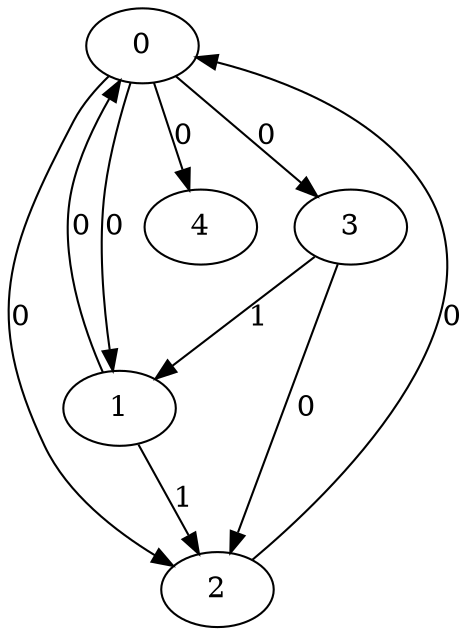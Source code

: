 // Source:1563 Canonical: -1 0 0 0 0 0 -1 1 -1 -1 0 -1 -1 -1 -1 -1 1 0 -1 -1 -1 -1 -1 -1 -1
digraph HRA_from_1563_graph_000 {
  0 -> 1 [label="0"];
  0 -> 2 [label="0"];
  0 -> 3 [label="0"];
  1 -> 0 [label="0"];
  1 -> 2 [label="1"];
  2 -> 0 [label="0"];
  3 -> 1 [label="1"];
  3 -> 2 [label="0"];
  0 -> 4 [label="0"];
}

// Source:1563 Canonical: -1 0 0 0 0 0 -1 1 -1 -1 0 -1 -1 -1 -1 -1 1 0 -1 -1 0 -1 -1 -1 -1
digraph HRA_from_1563_graph_001 {
  0 -> 1 [label="0"];
  0 -> 2 [label="0"];
  0 -> 3 [label="0"];
  1 -> 0 [label="0"];
  1 -> 2 [label="1"];
  2 -> 0 [label="0"];
  3 -> 1 [label="1"];
  3 -> 2 [label="0"];
  0 -> 4 [label="0"];
  4 -> 0 [label="0"];
}

// Source:1563 Canonical: -1 0 0 0 -1 0 -1 1 -1 0 0 -1 -1 -1 -1 -1 1 0 -1 -1 -1 -1 -1 -1 -1
digraph HRA_from_1563_graph_002 {
  0 -> 1 [label="0"];
  0 -> 2 [label="0"];
  0 -> 3 [label="0"];
  1 -> 0 [label="0"];
  1 -> 2 [label="1"];
  2 -> 0 [label="0"];
  3 -> 1 [label="1"];
  3 -> 2 [label="0"];
  1 -> 4 [label="0"];
}

// Source:1563 Canonical: -1 0 0 0 0 0 -1 1 -1 0 0 -1 -1 -1 -1 -1 1 0 -1 -1 -1 -1 -1 -1 -1
digraph HRA_from_1563_graph_003 {
  0 -> 1 [label="0"];
  0 -> 2 [label="0"];
  0 -> 3 [label="0"];
  1 -> 0 [label="0"];
  1 -> 2 [label="1"];
  2 -> 0 [label="0"];
  3 -> 1 [label="1"];
  3 -> 2 [label="0"];
  0 -> 4 [label="0"];
  1 -> 4 [label="0"];
}

// Source:1563 Canonical: -1 0 0 0 -1 0 -1 1 -1 0 0 -1 -1 -1 -1 -1 1 0 -1 -1 0 -1 -1 -1 -1
digraph HRA_from_1563_graph_004 {
  0 -> 1 [label="0"];
  0 -> 2 [label="0"];
  0 -> 3 [label="0"];
  1 -> 0 [label="0"];
  1 -> 2 [label="1"];
  2 -> 0 [label="0"];
  3 -> 1 [label="1"];
  3 -> 2 [label="0"];
  4 -> 0 [label="0"];
  1 -> 4 [label="0"];
}

// Source:1563 Canonical: -1 0 0 0 0 0 -1 1 -1 0 0 -1 -1 -1 -1 -1 1 0 -1 -1 0 -1 -1 -1 -1
digraph HRA_from_1563_graph_005 {
  0 -> 1 [label="0"];
  0 -> 2 [label="0"];
  0 -> 3 [label="0"];
  1 -> 0 [label="0"];
  1 -> 2 [label="1"];
  2 -> 0 [label="0"];
  3 -> 1 [label="1"];
  3 -> 2 [label="0"];
  0 -> 4 [label="0"];
  4 -> 0 [label="0"];
  1 -> 4 [label="0"];
}

// Source:1563 Canonical: -1 0 0 0 0 0 -1 1 -1 -1 0 -1 -1 -1 -1 -1 1 0 -1 -1 -1 0 -1 -1 -1
digraph HRA_from_1563_graph_006 {
  0 -> 1 [label="0"];
  0 -> 2 [label="0"];
  0 -> 3 [label="0"];
  1 -> 0 [label="0"];
  1 -> 2 [label="1"];
  2 -> 0 [label="0"];
  3 -> 1 [label="1"];
  3 -> 2 [label="0"];
  0 -> 4 [label="0"];
  4 -> 1 [label="0"];
}

// Source:1563 Canonical: -1 0 0 0 0 0 -1 1 -1 -1 0 -1 -1 -1 -1 -1 1 0 -1 -1 0 0 -1 -1 -1
digraph HRA_from_1563_graph_007 {
  0 -> 1 [label="0"];
  0 -> 2 [label="0"];
  0 -> 3 [label="0"];
  1 -> 0 [label="0"];
  1 -> 2 [label="1"];
  2 -> 0 [label="0"];
  3 -> 1 [label="1"];
  3 -> 2 [label="0"];
  0 -> 4 [label="0"];
  4 -> 0 [label="0"];
  4 -> 1 [label="0"];
}

// Source:1563 Canonical: -1 0 0 0 -1 0 -1 1 -1 0 0 -1 -1 -1 -1 -1 1 0 -1 -1 -1 0 -1 -1 -1
digraph HRA_from_1563_graph_008 {
  0 -> 1 [label="0"];
  0 -> 2 [label="0"];
  0 -> 3 [label="0"];
  1 -> 0 [label="0"];
  1 -> 2 [label="1"];
  2 -> 0 [label="0"];
  3 -> 1 [label="1"];
  3 -> 2 [label="0"];
  1 -> 4 [label="0"];
  4 -> 1 [label="0"];
}

// Source:1563 Canonical: -1 0 0 0 0 0 -1 1 -1 0 0 -1 -1 -1 -1 -1 1 0 -1 -1 -1 0 -1 -1 -1
digraph HRA_from_1563_graph_009 {
  0 -> 1 [label="0"];
  0 -> 2 [label="0"];
  0 -> 3 [label="0"];
  1 -> 0 [label="0"];
  1 -> 2 [label="1"];
  2 -> 0 [label="0"];
  3 -> 1 [label="1"];
  3 -> 2 [label="0"];
  0 -> 4 [label="0"];
  1 -> 4 [label="0"];
  4 -> 1 [label="0"];
}

// Source:1563 Canonical: -1 0 0 0 -1 0 -1 1 -1 0 0 -1 -1 -1 -1 -1 1 0 -1 -1 0 0 -1 -1 -1
digraph HRA_from_1563_graph_010 {
  0 -> 1 [label="0"];
  0 -> 2 [label="0"];
  0 -> 3 [label="0"];
  1 -> 0 [label="0"];
  1 -> 2 [label="1"];
  2 -> 0 [label="0"];
  3 -> 1 [label="1"];
  3 -> 2 [label="0"];
  4 -> 0 [label="0"];
  1 -> 4 [label="0"];
  4 -> 1 [label="0"];
}

// Source:1563 Canonical: -1 0 0 0 0 0 -1 1 -1 0 0 -1 -1 -1 -1 -1 1 0 -1 -1 0 0 -1 -1 -1
digraph HRA_from_1563_graph_011 {
  0 -> 1 [label="0"];
  0 -> 2 [label="0"];
  0 -> 3 [label="0"];
  1 -> 0 [label="0"];
  1 -> 2 [label="1"];
  2 -> 0 [label="0"];
  3 -> 1 [label="1"];
  3 -> 2 [label="0"];
  0 -> 4 [label="0"];
  4 -> 0 [label="0"];
  1 -> 4 [label="0"];
  4 -> 1 [label="0"];
}

// Source:1563 Canonical: -1 0 0 0 -1 0 -1 1 -1 -1 0 -1 -1 -1 0 -1 1 0 -1 -1 -1 -1 -1 -1 -1
digraph HRA_from_1563_graph_012 {
  0 -> 1 [label="0"];
  0 -> 2 [label="0"];
  0 -> 3 [label="0"];
  1 -> 0 [label="0"];
  1 -> 2 [label="1"];
  2 -> 0 [label="0"];
  3 -> 1 [label="1"];
  3 -> 2 [label="0"];
  2 -> 4 [label="0"];
}

// Source:1563 Canonical: -1 0 0 0 0 0 -1 1 -1 -1 0 -1 -1 -1 0 -1 1 0 -1 -1 -1 -1 -1 -1 -1
digraph HRA_from_1563_graph_013 {
  0 -> 1 [label="0"];
  0 -> 2 [label="0"];
  0 -> 3 [label="0"];
  1 -> 0 [label="0"];
  1 -> 2 [label="1"];
  2 -> 0 [label="0"];
  3 -> 1 [label="1"];
  3 -> 2 [label="0"];
  0 -> 4 [label="0"];
  2 -> 4 [label="0"];
}

// Source:1563 Canonical: -1 0 0 0 -1 0 -1 1 -1 -1 0 -1 -1 -1 0 -1 1 0 -1 -1 0 -1 -1 -1 -1
digraph HRA_from_1563_graph_014 {
  0 -> 1 [label="0"];
  0 -> 2 [label="0"];
  0 -> 3 [label="0"];
  1 -> 0 [label="0"];
  1 -> 2 [label="1"];
  2 -> 0 [label="0"];
  3 -> 1 [label="1"];
  3 -> 2 [label="0"];
  4 -> 0 [label="0"];
  2 -> 4 [label="0"];
}

// Source:1563 Canonical: -1 0 0 0 0 0 -1 1 -1 -1 0 -1 -1 -1 0 -1 1 0 -1 -1 0 -1 -1 -1 -1
digraph HRA_from_1563_graph_015 {
  0 -> 1 [label="0"];
  0 -> 2 [label="0"];
  0 -> 3 [label="0"];
  1 -> 0 [label="0"];
  1 -> 2 [label="1"];
  2 -> 0 [label="0"];
  3 -> 1 [label="1"];
  3 -> 2 [label="0"];
  0 -> 4 [label="0"];
  4 -> 0 [label="0"];
  2 -> 4 [label="0"];
}

// Source:1563 Canonical: -1 0 0 0 -1 0 -1 1 -1 0 0 -1 -1 -1 0 -1 1 0 -1 -1 -1 -1 -1 -1 -1
digraph HRA_from_1563_graph_016 {
  0 -> 1 [label="0"];
  0 -> 2 [label="0"];
  0 -> 3 [label="0"];
  1 -> 0 [label="0"];
  1 -> 2 [label="1"];
  2 -> 0 [label="0"];
  3 -> 1 [label="1"];
  3 -> 2 [label="0"];
  1 -> 4 [label="0"];
  2 -> 4 [label="0"];
}

// Source:1563 Canonical: -1 0 0 0 0 0 -1 1 -1 0 0 -1 -1 -1 0 -1 1 0 -1 -1 -1 -1 -1 -1 -1
digraph HRA_from_1563_graph_017 {
  0 -> 1 [label="0"];
  0 -> 2 [label="0"];
  0 -> 3 [label="0"];
  1 -> 0 [label="0"];
  1 -> 2 [label="1"];
  2 -> 0 [label="0"];
  3 -> 1 [label="1"];
  3 -> 2 [label="0"];
  0 -> 4 [label="0"];
  1 -> 4 [label="0"];
  2 -> 4 [label="0"];
}

// Source:1563 Canonical: -1 0 0 0 -1 0 -1 1 -1 0 0 -1 -1 -1 0 -1 1 0 -1 -1 0 -1 -1 -1 -1
digraph HRA_from_1563_graph_018 {
  0 -> 1 [label="0"];
  0 -> 2 [label="0"];
  0 -> 3 [label="0"];
  1 -> 0 [label="0"];
  1 -> 2 [label="1"];
  2 -> 0 [label="0"];
  3 -> 1 [label="1"];
  3 -> 2 [label="0"];
  4 -> 0 [label="0"];
  1 -> 4 [label="0"];
  2 -> 4 [label="0"];
}

// Source:1563 Canonical: -1 0 0 0 0 0 -1 1 -1 0 0 -1 -1 -1 0 -1 1 0 -1 -1 0 -1 -1 -1 -1
digraph HRA_from_1563_graph_019 {
  0 -> 1 [label="0"];
  0 -> 2 [label="0"];
  0 -> 3 [label="0"];
  1 -> 0 [label="0"];
  1 -> 2 [label="1"];
  2 -> 0 [label="0"];
  3 -> 1 [label="1"];
  3 -> 2 [label="0"];
  0 -> 4 [label="0"];
  4 -> 0 [label="0"];
  1 -> 4 [label="0"];
  2 -> 4 [label="0"];
}

// Source:1563 Canonical: -1 0 0 0 -1 0 -1 1 -1 -1 0 -1 -1 -1 0 -1 1 0 -1 -1 -1 0 -1 -1 -1
digraph HRA_from_1563_graph_020 {
  0 -> 1 [label="0"];
  0 -> 2 [label="0"];
  0 -> 3 [label="0"];
  1 -> 0 [label="0"];
  1 -> 2 [label="1"];
  2 -> 0 [label="0"];
  3 -> 1 [label="1"];
  3 -> 2 [label="0"];
  4 -> 1 [label="0"];
  2 -> 4 [label="0"];
}

// Source:1563 Canonical: -1 0 0 0 0 0 -1 1 -1 -1 0 -1 -1 -1 0 -1 1 0 -1 -1 -1 0 -1 -1 -1
digraph HRA_from_1563_graph_021 {
  0 -> 1 [label="0"];
  0 -> 2 [label="0"];
  0 -> 3 [label="0"];
  1 -> 0 [label="0"];
  1 -> 2 [label="1"];
  2 -> 0 [label="0"];
  3 -> 1 [label="1"];
  3 -> 2 [label="0"];
  0 -> 4 [label="0"];
  4 -> 1 [label="0"];
  2 -> 4 [label="0"];
}

// Source:1563 Canonical: -1 0 0 0 -1 0 -1 1 -1 -1 0 -1 -1 -1 0 -1 1 0 -1 -1 0 0 -1 -1 -1
digraph HRA_from_1563_graph_022 {
  0 -> 1 [label="0"];
  0 -> 2 [label="0"];
  0 -> 3 [label="0"];
  1 -> 0 [label="0"];
  1 -> 2 [label="1"];
  2 -> 0 [label="0"];
  3 -> 1 [label="1"];
  3 -> 2 [label="0"];
  4 -> 0 [label="0"];
  4 -> 1 [label="0"];
  2 -> 4 [label="0"];
}

// Source:1563 Canonical: -1 0 0 0 0 0 -1 1 -1 -1 0 -1 -1 -1 0 -1 1 0 -1 -1 0 0 -1 -1 -1
digraph HRA_from_1563_graph_023 {
  0 -> 1 [label="0"];
  0 -> 2 [label="0"];
  0 -> 3 [label="0"];
  1 -> 0 [label="0"];
  1 -> 2 [label="1"];
  2 -> 0 [label="0"];
  3 -> 1 [label="1"];
  3 -> 2 [label="0"];
  0 -> 4 [label="0"];
  4 -> 0 [label="0"];
  4 -> 1 [label="0"];
  2 -> 4 [label="0"];
}

// Source:1563 Canonical: -1 0 0 0 -1 0 -1 1 -1 0 0 -1 -1 -1 0 -1 1 0 -1 -1 -1 0 -1 -1 -1
digraph HRA_from_1563_graph_024 {
  0 -> 1 [label="0"];
  0 -> 2 [label="0"];
  0 -> 3 [label="0"];
  1 -> 0 [label="0"];
  1 -> 2 [label="1"];
  2 -> 0 [label="0"];
  3 -> 1 [label="1"];
  3 -> 2 [label="0"];
  1 -> 4 [label="0"];
  4 -> 1 [label="0"];
  2 -> 4 [label="0"];
}

// Source:1563 Canonical: -1 0 0 0 0 0 -1 1 -1 0 0 -1 -1 -1 0 -1 1 0 -1 -1 -1 0 -1 -1 -1
digraph HRA_from_1563_graph_025 {
  0 -> 1 [label="0"];
  0 -> 2 [label="0"];
  0 -> 3 [label="0"];
  1 -> 0 [label="0"];
  1 -> 2 [label="1"];
  2 -> 0 [label="0"];
  3 -> 1 [label="1"];
  3 -> 2 [label="0"];
  0 -> 4 [label="0"];
  1 -> 4 [label="0"];
  4 -> 1 [label="0"];
  2 -> 4 [label="0"];
}

// Source:1563 Canonical: -1 0 0 0 -1 0 -1 1 -1 0 0 -1 -1 -1 0 -1 1 0 -1 -1 0 0 -1 -1 -1
digraph HRA_from_1563_graph_026 {
  0 -> 1 [label="0"];
  0 -> 2 [label="0"];
  0 -> 3 [label="0"];
  1 -> 0 [label="0"];
  1 -> 2 [label="1"];
  2 -> 0 [label="0"];
  3 -> 1 [label="1"];
  3 -> 2 [label="0"];
  4 -> 0 [label="0"];
  1 -> 4 [label="0"];
  4 -> 1 [label="0"];
  2 -> 4 [label="0"];
}

// Source:1563 Canonical: -1 0 0 0 0 0 -1 1 -1 0 0 -1 -1 -1 0 -1 1 0 -1 -1 0 0 -1 -1 -1
digraph HRA_from_1563_graph_027 {
  0 -> 1 [label="0"];
  0 -> 2 [label="0"];
  0 -> 3 [label="0"];
  1 -> 0 [label="0"];
  1 -> 2 [label="1"];
  2 -> 0 [label="0"];
  3 -> 1 [label="1"];
  3 -> 2 [label="0"];
  0 -> 4 [label="0"];
  4 -> 0 [label="0"];
  1 -> 4 [label="0"];
  4 -> 1 [label="0"];
  2 -> 4 [label="0"];
}

// Source:1563 Canonical: -1 0 0 0 0 0 -1 1 -1 -1 0 -1 -1 -1 -1 -1 1 0 -1 -1 -1 -1 0 -1 -1
digraph HRA_from_1563_graph_028 {
  0 -> 1 [label="0"];
  0 -> 2 [label="0"];
  0 -> 3 [label="0"];
  1 -> 0 [label="0"];
  1 -> 2 [label="1"];
  2 -> 0 [label="0"];
  3 -> 1 [label="1"];
  3 -> 2 [label="0"];
  0 -> 4 [label="0"];
  4 -> 2 [label="0"];
}

// Source:1563 Canonical: -1 0 0 0 0 0 -1 1 -1 -1 0 -1 -1 -1 -1 -1 1 0 -1 -1 0 -1 0 -1 -1
digraph HRA_from_1563_graph_029 {
  0 -> 1 [label="0"];
  0 -> 2 [label="0"];
  0 -> 3 [label="0"];
  1 -> 0 [label="0"];
  1 -> 2 [label="1"];
  2 -> 0 [label="0"];
  3 -> 1 [label="1"];
  3 -> 2 [label="0"];
  0 -> 4 [label="0"];
  4 -> 0 [label="0"];
  4 -> 2 [label="0"];
}

// Source:1563 Canonical: -1 0 0 0 -1 0 -1 1 -1 0 0 -1 -1 -1 -1 -1 1 0 -1 -1 -1 -1 0 -1 -1
digraph HRA_from_1563_graph_030 {
  0 -> 1 [label="0"];
  0 -> 2 [label="0"];
  0 -> 3 [label="0"];
  1 -> 0 [label="0"];
  1 -> 2 [label="1"];
  2 -> 0 [label="0"];
  3 -> 1 [label="1"];
  3 -> 2 [label="0"];
  1 -> 4 [label="0"];
  4 -> 2 [label="0"];
}

// Source:1563 Canonical: -1 0 0 0 0 0 -1 1 -1 0 0 -1 -1 -1 -1 -1 1 0 -1 -1 -1 -1 0 -1 -1
digraph HRA_from_1563_graph_031 {
  0 -> 1 [label="0"];
  0 -> 2 [label="0"];
  0 -> 3 [label="0"];
  1 -> 0 [label="0"];
  1 -> 2 [label="1"];
  2 -> 0 [label="0"];
  3 -> 1 [label="1"];
  3 -> 2 [label="0"];
  0 -> 4 [label="0"];
  1 -> 4 [label="0"];
  4 -> 2 [label="0"];
}

// Source:1563 Canonical: -1 0 0 0 -1 0 -1 1 -1 0 0 -1 -1 -1 -1 -1 1 0 -1 -1 0 -1 0 -1 -1
digraph HRA_from_1563_graph_032 {
  0 -> 1 [label="0"];
  0 -> 2 [label="0"];
  0 -> 3 [label="0"];
  1 -> 0 [label="0"];
  1 -> 2 [label="1"];
  2 -> 0 [label="0"];
  3 -> 1 [label="1"];
  3 -> 2 [label="0"];
  4 -> 0 [label="0"];
  1 -> 4 [label="0"];
  4 -> 2 [label="0"];
}

// Source:1563 Canonical: -1 0 0 0 0 0 -1 1 -1 0 0 -1 -1 -1 -1 -1 1 0 -1 -1 0 -1 0 -1 -1
digraph HRA_from_1563_graph_033 {
  0 -> 1 [label="0"];
  0 -> 2 [label="0"];
  0 -> 3 [label="0"];
  1 -> 0 [label="0"];
  1 -> 2 [label="1"];
  2 -> 0 [label="0"];
  3 -> 1 [label="1"];
  3 -> 2 [label="0"];
  0 -> 4 [label="0"];
  4 -> 0 [label="0"];
  1 -> 4 [label="0"];
  4 -> 2 [label="0"];
}

// Source:1563 Canonical: -1 0 0 0 0 0 -1 1 -1 -1 0 -1 -1 -1 -1 -1 1 0 -1 -1 -1 0 0 -1 -1
digraph HRA_from_1563_graph_034 {
  0 -> 1 [label="0"];
  0 -> 2 [label="0"];
  0 -> 3 [label="0"];
  1 -> 0 [label="0"];
  1 -> 2 [label="1"];
  2 -> 0 [label="0"];
  3 -> 1 [label="1"];
  3 -> 2 [label="0"];
  0 -> 4 [label="0"];
  4 -> 1 [label="0"];
  4 -> 2 [label="0"];
}

// Source:1563 Canonical: -1 0 0 0 0 0 -1 1 -1 -1 0 -1 -1 -1 -1 -1 1 0 -1 -1 0 0 0 -1 -1
digraph HRA_from_1563_graph_035 {
  0 -> 1 [label="0"];
  0 -> 2 [label="0"];
  0 -> 3 [label="0"];
  1 -> 0 [label="0"];
  1 -> 2 [label="1"];
  2 -> 0 [label="0"];
  3 -> 1 [label="1"];
  3 -> 2 [label="0"];
  0 -> 4 [label="0"];
  4 -> 0 [label="0"];
  4 -> 1 [label="0"];
  4 -> 2 [label="0"];
}

// Source:1563 Canonical: -1 0 0 0 -1 0 -1 1 -1 0 0 -1 -1 -1 -1 -1 1 0 -1 -1 -1 0 0 -1 -1
digraph HRA_from_1563_graph_036 {
  0 -> 1 [label="0"];
  0 -> 2 [label="0"];
  0 -> 3 [label="0"];
  1 -> 0 [label="0"];
  1 -> 2 [label="1"];
  2 -> 0 [label="0"];
  3 -> 1 [label="1"];
  3 -> 2 [label="0"];
  1 -> 4 [label="0"];
  4 -> 1 [label="0"];
  4 -> 2 [label="0"];
}

// Source:1563 Canonical: -1 0 0 0 0 0 -1 1 -1 0 0 -1 -1 -1 -1 -1 1 0 -1 -1 -1 0 0 -1 -1
digraph HRA_from_1563_graph_037 {
  0 -> 1 [label="0"];
  0 -> 2 [label="0"];
  0 -> 3 [label="0"];
  1 -> 0 [label="0"];
  1 -> 2 [label="1"];
  2 -> 0 [label="0"];
  3 -> 1 [label="1"];
  3 -> 2 [label="0"];
  0 -> 4 [label="0"];
  1 -> 4 [label="0"];
  4 -> 1 [label="0"];
  4 -> 2 [label="0"];
}

// Source:1563 Canonical: -1 0 0 0 -1 0 -1 1 -1 0 0 -1 -1 -1 -1 -1 1 0 -1 -1 0 0 0 -1 -1
digraph HRA_from_1563_graph_038 {
  0 -> 1 [label="0"];
  0 -> 2 [label="0"];
  0 -> 3 [label="0"];
  1 -> 0 [label="0"];
  1 -> 2 [label="1"];
  2 -> 0 [label="0"];
  3 -> 1 [label="1"];
  3 -> 2 [label="0"];
  4 -> 0 [label="0"];
  1 -> 4 [label="0"];
  4 -> 1 [label="0"];
  4 -> 2 [label="0"];
}

// Source:1563 Canonical: -1 0 0 0 0 0 -1 1 -1 0 0 -1 -1 -1 -1 -1 1 0 -1 -1 0 0 0 -1 -1
digraph HRA_from_1563_graph_039 {
  0 -> 1 [label="0"];
  0 -> 2 [label="0"];
  0 -> 3 [label="0"];
  1 -> 0 [label="0"];
  1 -> 2 [label="1"];
  2 -> 0 [label="0"];
  3 -> 1 [label="1"];
  3 -> 2 [label="0"];
  0 -> 4 [label="0"];
  4 -> 0 [label="0"];
  1 -> 4 [label="0"];
  4 -> 1 [label="0"];
  4 -> 2 [label="0"];
}

// Source:1563 Canonical: -1 0 0 0 -1 0 -1 1 -1 -1 0 -1 -1 -1 0 -1 1 0 -1 -1 -1 -1 0 -1 -1
digraph HRA_from_1563_graph_040 {
  0 -> 1 [label="0"];
  0 -> 2 [label="0"];
  0 -> 3 [label="0"];
  1 -> 0 [label="0"];
  1 -> 2 [label="1"];
  2 -> 0 [label="0"];
  3 -> 1 [label="1"];
  3 -> 2 [label="0"];
  2 -> 4 [label="0"];
  4 -> 2 [label="0"];
}

// Source:1563 Canonical: -1 0 0 0 0 0 -1 1 -1 -1 0 -1 -1 -1 0 -1 1 0 -1 -1 -1 -1 0 -1 -1
digraph HRA_from_1563_graph_041 {
  0 -> 1 [label="0"];
  0 -> 2 [label="0"];
  0 -> 3 [label="0"];
  1 -> 0 [label="0"];
  1 -> 2 [label="1"];
  2 -> 0 [label="0"];
  3 -> 1 [label="1"];
  3 -> 2 [label="0"];
  0 -> 4 [label="0"];
  2 -> 4 [label="0"];
  4 -> 2 [label="0"];
}

// Source:1563 Canonical: -1 0 0 0 -1 0 -1 1 -1 -1 0 -1 -1 -1 0 -1 1 0 -1 -1 0 -1 0 -1 -1
digraph HRA_from_1563_graph_042 {
  0 -> 1 [label="0"];
  0 -> 2 [label="0"];
  0 -> 3 [label="0"];
  1 -> 0 [label="0"];
  1 -> 2 [label="1"];
  2 -> 0 [label="0"];
  3 -> 1 [label="1"];
  3 -> 2 [label="0"];
  4 -> 0 [label="0"];
  2 -> 4 [label="0"];
  4 -> 2 [label="0"];
}

// Source:1563 Canonical: -1 0 0 0 0 0 -1 1 -1 -1 0 -1 -1 -1 0 -1 1 0 -1 -1 0 -1 0 -1 -1
digraph HRA_from_1563_graph_043 {
  0 -> 1 [label="0"];
  0 -> 2 [label="0"];
  0 -> 3 [label="0"];
  1 -> 0 [label="0"];
  1 -> 2 [label="1"];
  2 -> 0 [label="0"];
  3 -> 1 [label="1"];
  3 -> 2 [label="0"];
  0 -> 4 [label="0"];
  4 -> 0 [label="0"];
  2 -> 4 [label="0"];
  4 -> 2 [label="0"];
}

// Source:1563 Canonical: -1 0 0 0 -1 0 -1 1 -1 0 0 -1 -1 -1 0 -1 1 0 -1 -1 -1 -1 0 -1 -1
digraph HRA_from_1563_graph_044 {
  0 -> 1 [label="0"];
  0 -> 2 [label="0"];
  0 -> 3 [label="0"];
  1 -> 0 [label="0"];
  1 -> 2 [label="1"];
  2 -> 0 [label="0"];
  3 -> 1 [label="1"];
  3 -> 2 [label="0"];
  1 -> 4 [label="0"];
  2 -> 4 [label="0"];
  4 -> 2 [label="0"];
}

// Source:1563 Canonical: -1 0 0 0 0 0 -1 1 -1 0 0 -1 -1 -1 0 -1 1 0 -1 -1 -1 -1 0 -1 -1
digraph HRA_from_1563_graph_045 {
  0 -> 1 [label="0"];
  0 -> 2 [label="0"];
  0 -> 3 [label="0"];
  1 -> 0 [label="0"];
  1 -> 2 [label="1"];
  2 -> 0 [label="0"];
  3 -> 1 [label="1"];
  3 -> 2 [label="0"];
  0 -> 4 [label="0"];
  1 -> 4 [label="0"];
  2 -> 4 [label="0"];
  4 -> 2 [label="0"];
}

// Source:1563 Canonical: -1 0 0 0 -1 0 -1 1 -1 0 0 -1 -1 -1 0 -1 1 0 -1 -1 0 -1 0 -1 -1
digraph HRA_from_1563_graph_046 {
  0 -> 1 [label="0"];
  0 -> 2 [label="0"];
  0 -> 3 [label="0"];
  1 -> 0 [label="0"];
  1 -> 2 [label="1"];
  2 -> 0 [label="0"];
  3 -> 1 [label="1"];
  3 -> 2 [label="0"];
  4 -> 0 [label="0"];
  1 -> 4 [label="0"];
  2 -> 4 [label="0"];
  4 -> 2 [label="0"];
}

// Source:1563 Canonical: -1 0 0 0 0 0 -1 1 -1 0 0 -1 -1 -1 0 -1 1 0 -1 -1 0 -1 0 -1 -1
digraph HRA_from_1563_graph_047 {
  0 -> 1 [label="0"];
  0 -> 2 [label="0"];
  0 -> 3 [label="0"];
  1 -> 0 [label="0"];
  1 -> 2 [label="1"];
  2 -> 0 [label="0"];
  3 -> 1 [label="1"];
  3 -> 2 [label="0"];
  0 -> 4 [label="0"];
  4 -> 0 [label="0"];
  1 -> 4 [label="0"];
  2 -> 4 [label="0"];
  4 -> 2 [label="0"];
}

// Source:1563 Canonical: -1 0 0 0 -1 0 -1 1 -1 -1 0 -1 -1 -1 0 -1 1 0 -1 -1 -1 0 0 -1 -1
digraph HRA_from_1563_graph_048 {
  0 -> 1 [label="0"];
  0 -> 2 [label="0"];
  0 -> 3 [label="0"];
  1 -> 0 [label="0"];
  1 -> 2 [label="1"];
  2 -> 0 [label="0"];
  3 -> 1 [label="1"];
  3 -> 2 [label="0"];
  4 -> 1 [label="0"];
  2 -> 4 [label="0"];
  4 -> 2 [label="0"];
}

// Source:1563 Canonical: -1 0 0 0 0 0 -1 1 -1 -1 0 -1 -1 -1 0 -1 1 0 -1 -1 -1 0 0 -1 -1
digraph HRA_from_1563_graph_049 {
  0 -> 1 [label="0"];
  0 -> 2 [label="0"];
  0 -> 3 [label="0"];
  1 -> 0 [label="0"];
  1 -> 2 [label="1"];
  2 -> 0 [label="0"];
  3 -> 1 [label="1"];
  3 -> 2 [label="0"];
  0 -> 4 [label="0"];
  4 -> 1 [label="0"];
  2 -> 4 [label="0"];
  4 -> 2 [label="0"];
}

// Source:1563 Canonical: -1 0 0 0 -1 0 -1 1 -1 -1 0 -1 -1 -1 0 -1 1 0 -1 -1 0 0 0 -1 -1
digraph HRA_from_1563_graph_050 {
  0 -> 1 [label="0"];
  0 -> 2 [label="0"];
  0 -> 3 [label="0"];
  1 -> 0 [label="0"];
  1 -> 2 [label="1"];
  2 -> 0 [label="0"];
  3 -> 1 [label="1"];
  3 -> 2 [label="0"];
  4 -> 0 [label="0"];
  4 -> 1 [label="0"];
  2 -> 4 [label="0"];
  4 -> 2 [label="0"];
}

// Source:1563 Canonical: -1 0 0 0 0 0 -1 1 -1 -1 0 -1 -1 -1 0 -1 1 0 -1 -1 0 0 0 -1 -1
digraph HRA_from_1563_graph_051 {
  0 -> 1 [label="0"];
  0 -> 2 [label="0"];
  0 -> 3 [label="0"];
  1 -> 0 [label="0"];
  1 -> 2 [label="1"];
  2 -> 0 [label="0"];
  3 -> 1 [label="1"];
  3 -> 2 [label="0"];
  0 -> 4 [label="0"];
  4 -> 0 [label="0"];
  4 -> 1 [label="0"];
  2 -> 4 [label="0"];
  4 -> 2 [label="0"];
}

// Source:1563 Canonical: -1 0 0 0 -1 0 -1 1 -1 0 0 -1 -1 -1 0 -1 1 0 -1 -1 -1 0 0 -1 -1
digraph HRA_from_1563_graph_052 {
  0 -> 1 [label="0"];
  0 -> 2 [label="0"];
  0 -> 3 [label="0"];
  1 -> 0 [label="0"];
  1 -> 2 [label="1"];
  2 -> 0 [label="0"];
  3 -> 1 [label="1"];
  3 -> 2 [label="0"];
  1 -> 4 [label="0"];
  4 -> 1 [label="0"];
  2 -> 4 [label="0"];
  4 -> 2 [label="0"];
}

// Source:1563 Canonical: -1 0 0 0 0 0 -1 1 -1 0 0 -1 -1 -1 0 -1 1 0 -1 -1 -1 0 0 -1 -1
digraph HRA_from_1563_graph_053 {
  0 -> 1 [label="0"];
  0 -> 2 [label="0"];
  0 -> 3 [label="0"];
  1 -> 0 [label="0"];
  1 -> 2 [label="1"];
  2 -> 0 [label="0"];
  3 -> 1 [label="1"];
  3 -> 2 [label="0"];
  0 -> 4 [label="0"];
  1 -> 4 [label="0"];
  4 -> 1 [label="0"];
  2 -> 4 [label="0"];
  4 -> 2 [label="0"];
}

// Source:1563 Canonical: -1 0 0 0 -1 0 -1 1 -1 0 0 -1 -1 -1 0 -1 1 0 -1 -1 0 0 0 -1 -1
digraph HRA_from_1563_graph_054 {
  0 -> 1 [label="0"];
  0 -> 2 [label="0"];
  0 -> 3 [label="0"];
  1 -> 0 [label="0"];
  1 -> 2 [label="1"];
  2 -> 0 [label="0"];
  3 -> 1 [label="1"];
  3 -> 2 [label="0"];
  4 -> 0 [label="0"];
  1 -> 4 [label="0"];
  4 -> 1 [label="0"];
  2 -> 4 [label="0"];
  4 -> 2 [label="0"];
}

// Source:1563 Canonical: -1 0 0 0 0 0 -1 1 -1 0 0 -1 -1 -1 0 -1 1 0 -1 -1 0 0 0 -1 -1
digraph HRA_from_1563_graph_055 {
  0 -> 1 [label="0"];
  0 -> 2 [label="0"];
  0 -> 3 [label="0"];
  1 -> 0 [label="0"];
  1 -> 2 [label="1"];
  2 -> 0 [label="0"];
  3 -> 1 [label="1"];
  3 -> 2 [label="0"];
  0 -> 4 [label="0"];
  4 -> 0 [label="0"];
  1 -> 4 [label="0"];
  4 -> 1 [label="0"];
  2 -> 4 [label="0"];
  4 -> 2 [label="0"];
}

// Source:1563 Canonical: -1 0 0 0 -1 0 -1 1 -1 -1 0 -1 -1 -1 -1 -1 1 0 -1 0 -1 -1 -1 -1 -1
digraph HRA_from_1563_graph_056 {
  0 -> 1 [label="0"];
  0 -> 2 [label="0"];
  0 -> 3 [label="0"];
  1 -> 0 [label="0"];
  1 -> 2 [label="1"];
  2 -> 0 [label="0"];
  3 -> 1 [label="1"];
  3 -> 2 [label="0"];
  3 -> 4 [label="0"];
}

// Source:1563 Canonical: -1 0 0 0 0 0 -1 1 -1 -1 0 -1 -1 -1 -1 -1 1 0 -1 0 -1 -1 -1 -1 -1
digraph HRA_from_1563_graph_057 {
  0 -> 1 [label="0"];
  0 -> 2 [label="0"];
  0 -> 3 [label="0"];
  1 -> 0 [label="0"];
  1 -> 2 [label="1"];
  2 -> 0 [label="0"];
  3 -> 1 [label="1"];
  3 -> 2 [label="0"];
  0 -> 4 [label="0"];
  3 -> 4 [label="0"];
}

// Source:1563 Canonical: -1 0 0 0 -1 0 -1 1 -1 -1 0 -1 -1 -1 -1 -1 1 0 -1 0 0 -1 -1 -1 -1
digraph HRA_from_1563_graph_058 {
  0 -> 1 [label="0"];
  0 -> 2 [label="0"];
  0 -> 3 [label="0"];
  1 -> 0 [label="0"];
  1 -> 2 [label="1"];
  2 -> 0 [label="0"];
  3 -> 1 [label="1"];
  3 -> 2 [label="0"];
  4 -> 0 [label="0"];
  3 -> 4 [label="0"];
}

// Source:1563 Canonical: -1 0 0 0 0 0 -1 1 -1 -1 0 -1 -1 -1 -1 -1 1 0 -1 0 0 -1 -1 -1 -1
digraph HRA_from_1563_graph_059 {
  0 -> 1 [label="0"];
  0 -> 2 [label="0"];
  0 -> 3 [label="0"];
  1 -> 0 [label="0"];
  1 -> 2 [label="1"];
  2 -> 0 [label="0"];
  3 -> 1 [label="1"];
  3 -> 2 [label="0"];
  0 -> 4 [label="0"];
  4 -> 0 [label="0"];
  3 -> 4 [label="0"];
}

// Source:1563 Canonical: -1 0 0 0 -1 0 -1 1 -1 0 0 -1 -1 -1 -1 -1 1 0 -1 0 -1 -1 -1 -1 -1
digraph HRA_from_1563_graph_060 {
  0 -> 1 [label="0"];
  0 -> 2 [label="0"];
  0 -> 3 [label="0"];
  1 -> 0 [label="0"];
  1 -> 2 [label="1"];
  2 -> 0 [label="0"];
  3 -> 1 [label="1"];
  3 -> 2 [label="0"];
  1 -> 4 [label="0"];
  3 -> 4 [label="0"];
}

// Source:1563 Canonical: -1 0 0 0 0 0 -1 1 -1 0 0 -1 -1 -1 -1 -1 1 0 -1 0 -1 -1 -1 -1 -1
digraph HRA_from_1563_graph_061 {
  0 -> 1 [label="0"];
  0 -> 2 [label="0"];
  0 -> 3 [label="0"];
  1 -> 0 [label="0"];
  1 -> 2 [label="1"];
  2 -> 0 [label="0"];
  3 -> 1 [label="1"];
  3 -> 2 [label="0"];
  0 -> 4 [label="0"];
  1 -> 4 [label="0"];
  3 -> 4 [label="0"];
}

// Source:1563 Canonical: -1 0 0 0 -1 0 -1 1 -1 0 0 -1 -1 -1 -1 -1 1 0 -1 0 0 -1 -1 -1 -1
digraph HRA_from_1563_graph_062 {
  0 -> 1 [label="0"];
  0 -> 2 [label="0"];
  0 -> 3 [label="0"];
  1 -> 0 [label="0"];
  1 -> 2 [label="1"];
  2 -> 0 [label="0"];
  3 -> 1 [label="1"];
  3 -> 2 [label="0"];
  4 -> 0 [label="0"];
  1 -> 4 [label="0"];
  3 -> 4 [label="0"];
}

// Source:1563 Canonical: -1 0 0 0 0 0 -1 1 -1 0 0 -1 -1 -1 -1 -1 1 0 -1 0 0 -1 -1 -1 -1
digraph HRA_from_1563_graph_063 {
  0 -> 1 [label="0"];
  0 -> 2 [label="0"];
  0 -> 3 [label="0"];
  1 -> 0 [label="0"];
  1 -> 2 [label="1"];
  2 -> 0 [label="0"];
  3 -> 1 [label="1"];
  3 -> 2 [label="0"];
  0 -> 4 [label="0"];
  4 -> 0 [label="0"];
  1 -> 4 [label="0"];
  3 -> 4 [label="0"];
}

// Source:1563 Canonical: -1 0 0 0 -1 0 -1 1 -1 -1 0 -1 -1 -1 -1 -1 1 0 -1 0 -1 0 -1 -1 -1
digraph HRA_from_1563_graph_064 {
  0 -> 1 [label="0"];
  0 -> 2 [label="0"];
  0 -> 3 [label="0"];
  1 -> 0 [label="0"];
  1 -> 2 [label="1"];
  2 -> 0 [label="0"];
  3 -> 1 [label="1"];
  3 -> 2 [label="0"];
  4 -> 1 [label="0"];
  3 -> 4 [label="0"];
}

// Source:1563 Canonical: -1 0 0 0 0 0 -1 1 -1 -1 0 -1 -1 -1 -1 -1 1 0 -1 0 -1 0 -1 -1 -1
digraph HRA_from_1563_graph_065 {
  0 -> 1 [label="0"];
  0 -> 2 [label="0"];
  0 -> 3 [label="0"];
  1 -> 0 [label="0"];
  1 -> 2 [label="1"];
  2 -> 0 [label="0"];
  3 -> 1 [label="1"];
  3 -> 2 [label="0"];
  0 -> 4 [label="0"];
  4 -> 1 [label="0"];
  3 -> 4 [label="0"];
}

// Source:1563 Canonical: -1 0 0 0 -1 0 -1 1 -1 -1 0 -1 -1 -1 -1 -1 1 0 -1 0 0 0 -1 -1 -1
digraph HRA_from_1563_graph_066 {
  0 -> 1 [label="0"];
  0 -> 2 [label="0"];
  0 -> 3 [label="0"];
  1 -> 0 [label="0"];
  1 -> 2 [label="1"];
  2 -> 0 [label="0"];
  3 -> 1 [label="1"];
  3 -> 2 [label="0"];
  4 -> 0 [label="0"];
  4 -> 1 [label="0"];
  3 -> 4 [label="0"];
}

// Source:1563 Canonical: -1 0 0 0 0 0 -1 1 -1 -1 0 -1 -1 -1 -1 -1 1 0 -1 0 0 0 -1 -1 -1
digraph HRA_from_1563_graph_067 {
  0 -> 1 [label="0"];
  0 -> 2 [label="0"];
  0 -> 3 [label="0"];
  1 -> 0 [label="0"];
  1 -> 2 [label="1"];
  2 -> 0 [label="0"];
  3 -> 1 [label="1"];
  3 -> 2 [label="0"];
  0 -> 4 [label="0"];
  4 -> 0 [label="0"];
  4 -> 1 [label="0"];
  3 -> 4 [label="0"];
}

// Source:1563 Canonical: -1 0 0 0 -1 0 -1 1 -1 0 0 -1 -1 -1 -1 -1 1 0 -1 0 -1 0 -1 -1 -1
digraph HRA_from_1563_graph_068 {
  0 -> 1 [label="0"];
  0 -> 2 [label="0"];
  0 -> 3 [label="0"];
  1 -> 0 [label="0"];
  1 -> 2 [label="1"];
  2 -> 0 [label="0"];
  3 -> 1 [label="1"];
  3 -> 2 [label="0"];
  1 -> 4 [label="0"];
  4 -> 1 [label="0"];
  3 -> 4 [label="0"];
}

// Source:1563 Canonical: -1 0 0 0 0 0 -1 1 -1 0 0 -1 -1 -1 -1 -1 1 0 -1 0 -1 0 -1 -1 -1
digraph HRA_from_1563_graph_069 {
  0 -> 1 [label="0"];
  0 -> 2 [label="0"];
  0 -> 3 [label="0"];
  1 -> 0 [label="0"];
  1 -> 2 [label="1"];
  2 -> 0 [label="0"];
  3 -> 1 [label="1"];
  3 -> 2 [label="0"];
  0 -> 4 [label="0"];
  1 -> 4 [label="0"];
  4 -> 1 [label="0"];
  3 -> 4 [label="0"];
}

// Source:1563 Canonical: -1 0 0 0 -1 0 -1 1 -1 0 0 -1 -1 -1 -1 -1 1 0 -1 0 0 0 -1 -1 -1
digraph HRA_from_1563_graph_070 {
  0 -> 1 [label="0"];
  0 -> 2 [label="0"];
  0 -> 3 [label="0"];
  1 -> 0 [label="0"];
  1 -> 2 [label="1"];
  2 -> 0 [label="0"];
  3 -> 1 [label="1"];
  3 -> 2 [label="0"];
  4 -> 0 [label="0"];
  1 -> 4 [label="0"];
  4 -> 1 [label="0"];
  3 -> 4 [label="0"];
}

// Source:1563 Canonical: -1 0 0 0 0 0 -1 1 -1 0 0 -1 -1 -1 -1 -1 1 0 -1 0 0 0 -1 -1 -1
digraph HRA_from_1563_graph_071 {
  0 -> 1 [label="0"];
  0 -> 2 [label="0"];
  0 -> 3 [label="0"];
  1 -> 0 [label="0"];
  1 -> 2 [label="1"];
  2 -> 0 [label="0"];
  3 -> 1 [label="1"];
  3 -> 2 [label="0"];
  0 -> 4 [label="0"];
  4 -> 0 [label="0"];
  1 -> 4 [label="0"];
  4 -> 1 [label="0"];
  3 -> 4 [label="0"];
}

// Source:1563 Canonical: -1 0 0 0 -1 0 -1 1 -1 -1 0 -1 -1 -1 0 -1 1 0 -1 0 -1 -1 -1 -1 -1
digraph HRA_from_1563_graph_072 {
  0 -> 1 [label="0"];
  0 -> 2 [label="0"];
  0 -> 3 [label="0"];
  1 -> 0 [label="0"];
  1 -> 2 [label="1"];
  2 -> 0 [label="0"];
  3 -> 1 [label="1"];
  3 -> 2 [label="0"];
  2 -> 4 [label="0"];
  3 -> 4 [label="0"];
}

// Source:1563 Canonical: -1 0 0 0 0 0 -1 1 -1 -1 0 -1 -1 -1 0 -1 1 0 -1 0 -1 -1 -1 -1 -1
digraph HRA_from_1563_graph_073 {
  0 -> 1 [label="0"];
  0 -> 2 [label="0"];
  0 -> 3 [label="0"];
  1 -> 0 [label="0"];
  1 -> 2 [label="1"];
  2 -> 0 [label="0"];
  3 -> 1 [label="1"];
  3 -> 2 [label="0"];
  0 -> 4 [label="0"];
  2 -> 4 [label="0"];
  3 -> 4 [label="0"];
}

// Source:1563 Canonical: -1 0 0 0 -1 0 -1 1 -1 -1 0 -1 -1 -1 0 -1 1 0 -1 0 0 -1 -1 -1 -1
digraph HRA_from_1563_graph_074 {
  0 -> 1 [label="0"];
  0 -> 2 [label="0"];
  0 -> 3 [label="0"];
  1 -> 0 [label="0"];
  1 -> 2 [label="1"];
  2 -> 0 [label="0"];
  3 -> 1 [label="1"];
  3 -> 2 [label="0"];
  4 -> 0 [label="0"];
  2 -> 4 [label="0"];
  3 -> 4 [label="0"];
}

// Source:1563 Canonical: -1 0 0 0 0 0 -1 1 -1 -1 0 -1 -1 -1 0 -1 1 0 -1 0 0 -1 -1 -1 -1
digraph HRA_from_1563_graph_075 {
  0 -> 1 [label="0"];
  0 -> 2 [label="0"];
  0 -> 3 [label="0"];
  1 -> 0 [label="0"];
  1 -> 2 [label="1"];
  2 -> 0 [label="0"];
  3 -> 1 [label="1"];
  3 -> 2 [label="0"];
  0 -> 4 [label="0"];
  4 -> 0 [label="0"];
  2 -> 4 [label="0"];
  3 -> 4 [label="0"];
}

// Source:1563 Canonical: -1 0 0 0 -1 0 -1 1 -1 0 0 -1 -1 -1 0 -1 1 0 -1 0 -1 -1 -1 -1 -1
digraph HRA_from_1563_graph_076 {
  0 -> 1 [label="0"];
  0 -> 2 [label="0"];
  0 -> 3 [label="0"];
  1 -> 0 [label="0"];
  1 -> 2 [label="1"];
  2 -> 0 [label="0"];
  3 -> 1 [label="1"];
  3 -> 2 [label="0"];
  1 -> 4 [label="0"];
  2 -> 4 [label="0"];
  3 -> 4 [label="0"];
}

// Source:1563 Canonical: -1 0 0 0 0 0 -1 1 -1 0 0 -1 -1 -1 0 -1 1 0 -1 0 -1 -1 -1 -1 -1
digraph HRA_from_1563_graph_077 {
  0 -> 1 [label="0"];
  0 -> 2 [label="0"];
  0 -> 3 [label="0"];
  1 -> 0 [label="0"];
  1 -> 2 [label="1"];
  2 -> 0 [label="0"];
  3 -> 1 [label="1"];
  3 -> 2 [label="0"];
  0 -> 4 [label="0"];
  1 -> 4 [label="0"];
  2 -> 4 [label="0"];
  3 -> 4 [label="0"];
}

// Source:1563 Canonical: -1 0 0 0 -1 0 -1 1 -1 0 0 -1 -1 -1 0 -1 1 0 -1 0 0 -1 -1 -1 -1
digraph HRA_from_1563_graph_078 {
  0 -> 1 [label="0"];
  0 -> 2 [label="0"];
  0 -> 3 [label="0"];
  1 -> 0 [label="0"];
  1 -> 2 [label="1"];
  2 -> 0 [label="0"];
  3 -> 1 [label="1"];
  3 -> 2 [label="0"];
  4 -> 0 [label="0"];
  1 -> 4 [label="0"];
  2 -> 4 [label="0"];
  3 -> 4 [label="0"];
}

// Source:1563 Canonical: -1 0 0 0 0 0 -1 1 -1 0 0 -1 -1 -1 0 -1 1 0 -1 0 0 -1 -1 -1 -1
digraph HRA_from_1563_graph_079 {
  0 -> 1 [label="0"];
  0 -> 2 [label="0"];
  0 -> 3 [label="0"];
  1 -> 0 [label="0"];
  1 -> 2 [label="1"];
  2 -> 0 [label="0"];
  3 -> 1 [label="1"];
  3 -> 2 [label="0"];
  0 -> 4 [label="0"];
  4 -> 0 [label="0"];
  1 -> 4 [label="0"];
  2 -> 4 [label="0"];
  3 -> 4 [label="0"];
}

// Source:1563 Canonical: -1 0 0 0 -1 0 -1 1 -1 -1 0 -1 -1 -1 0 -1 1 0 -1 0 -1 0 -1 -1 -1
digraph HRA_from_1563_graph_080 {
  0 -> 1 [label="0"];
  0 -> 2 [label="0"];
  0 -> 3 [label="0"];
  1 -> 0 [label="0"];
  1 -> 2 [label="1"];
  2 -> 0 [label="0"];
  3 -> 1 [label="1"];
  3 -> 2 [label="0"];
  4 -> 1 [label="0"];
  2 -> 4 [label="0"];
  3 -> 4 [label="0"];
}

// Source:1563 Canonical: -1 0 0 0 0 0 -1 1 -1 -1 0 -1 -1 -1 0 -1 1 0 -1 0 -1 0 -1 -1 -1
digraph HRA_from_1563_graph_081 {
  0 -> 1 [label="0"];
  0 -> 2 [label="0"];
  0 -> 3 [label="0"];
  1 -> 0 [label="0"];
  1 -> 2 [label="1"];
  2 -> 0 [label="0"];
  3 -> 1 [label="1"];
  3 -> 2 [label="0"];
  0 -> 4 [label="0"];
  4 -> 1 [label="0"];
  2 -> 4 [label="0"];
  3 -> 4 [label="0"];
}

// Source:1563 Canonical: -1 0 0 0 -1 0 -1 1 -1 -1 0 -1 -1 -1 0 -1 1 0 -1 0 0 0 -1 -1 -1
digraph HRA_from_1563_graph_082 {
  0 -> 1 [label="0"];
  0 -> 2 [label="0"];
  0 -> 3 [label="0"];
  1 -> 0 [label="0"];
  1 -> 2 [label="1"];
  2 -> 0 [label="0"];
  3 -> 1 [label="1"];
  3 -> 2 [label="0"];
  4 -> 0 [label="0"];
  4 -> 1 [label="0"];
  2 -> 4 [label="0"];
  3 -> 4 [label="0"];
}

// Source:1563 Canonical: -1 0 0 0 0 0 -1 1 -1 -1 0 -1 -1 -1 0 -1 1 0 -1 0 0 0 -1 -1 -1
digraph HRA_from_1563_graph_083 {
  0 -> 1 [label="0"];
  0 -> 2 [label="0"];
  0 -> 3 [label="0"];
  1 -> 0 [label="0"];
  1 -> 2 [label="1"];
  2 -> 0 [label="0"];
  3 -> 1 [label="1"];
  3 -> 2 [label="0"];
  0 -> 4 [label="0"];
  4 -> 0 [label="0"];
  4 -> 1 [label="0"];
  2 -> 4 [label="0"];
  3 -> 4 [label="0"];
}

// Source:1563 Canonical: -1 0 0 0 -1 0 -1 1 -1 0 0 -1 -1 -1 0 -1 1 0 -1 0 -1 0 -1 -1 -1
digraph HRA_from_1563_graph_084 {
  0 -> 1 [label="0"];
  0 -> 2 [label="0"];
  0 -> 3 [label="0"];
  1 -> 0 [label="0"];
  1 -> 2 [label="1"];
  2 -> 0 [label="0"];
  3 -> 1 [label="1"];
  3 -> 2 [label="0"];
  1 -> 4 [label="0"];
  4 -> 1 [label="0"];
  2 -> 4 [label="0"];
  3 -> 4 [label="0"];
}

// Source:1563 Canonical: -1 0 0 0 0 0 -1 1 -1 0 0 -1 -1 -1 0 -1 1 0 -1 0 -1 0 -1 -1 -1
digraph HRA_from_1563_graph_085 {
  0 -> 1 [label="0"];
  0 -> 2 [label="0"];
  0 -> 3 [label="0"];
  1 -> 0 [label="0"];
  1 -> 2 [label="1"];
  2 -> 0 [label="0"];
  3 -> 1 [label="1"];
  3 -> 2 [label="0"];
  0 -> 4 [label="0"];
  1 -> 4 [label="0"];
  4 -> 1 [label="0"];
  2 -> 4 [label="0"];
  3 -> 4 [label="0"];
}

// Source:1563 Canonical: -1 0 0 0 -1 0 -1 1 -1 0 0 -1 -1 -1 0 -1 1 0 -1 0 0 0 -1 -1 -1
digraph HRA_from_1563_graph_086 {
  0 -> 1 [label="0"];
  0 -> 2 [label="0"];
  0 -> 3 [label="0"];
  1 -> 0 [label="0"];
  1 -> 2 [label="1"];
  2 -> 0 [label="0"];
  3 -> 1 [label="1"];
  3 -> 2 [label="0"];
  4 -> 0 [label="0"];
  1 -> 4 [label="0"];
  4 -> 1 [label="0"];
  2 -> 4 [label="0"];
  3 -> 4 [label="0"];
}

// Source:1563 Canonical: -1 0 0 0 0 0 -1 1 -1 0 0 -1 -1 -1 0 -1 1 0 -1 0 0 0 -1 -1 -1
digraph HRA_from_1563_graph_087 {
  0 -> 1 [label="0"];
  0 -> 2 [label="0"];
  0 -> 3 [label="0"];
  1 -> 0 [label="0"];
  1 -> 2 [label="1"];
  2 -> 0 [label="0"];
  3 -> 1 [label="1"];
  3 -> 2 [label="0"];
  0 -> 4 [label="0"];
  4 -> 0 [label="0"];
  1 -> 4 [label="0"];
  4 -> 1 [label="0"];
  2 -> 4 [label="0"];
  3 -> 4 [label="0"];
}

// Source:1563 Canonical: -1 0 0 0 -1 0 -1 1 -1 -1 0 -1 -1 -1 -1 -1 1 0 -1 0 -1 -1 0 -1 -1
digraph HRA_from_1563_graph_088 {
  0 -> 1 [label="0"];
  0 -> 2 [label="0"];
  0 -> 3 [label="0"];
  1 -> 0 [label="0"];
  1 -> 2 [label="1"];
  2 -> 0 [label="0"];
  3 -> 1 [label="1"];
  3 -> 2 [label="0"];
  4 -> 2 [label="0"];
  3 -> 4 [label="0"];
}

// Source:1563 Canonical: -1 0 0 0 0 0 -1 1 -1 -1 0 -1 -1 -1 -1 -1 1 0 -1 0 -1 -1 0 -1 -1
digraph HRA_from_1563_graph_089 {
  0 -> 1 [label="0"];
  0 -> 2 [label="0"];
  0 -> 3 [label="0"];
  1 -> 0 [label="0"];
  1 -> 2 [label="1"];
  2 -> 0 [label="0"];
  3 -> 1 [label="1"];
  3 -> 2 [label="0"];
  0 -> 4 [label="0"];
  4 -> 2 [label="0"];
  3 -> 4 [label="0"];
}

// Source:1563 Canonical: -1 0 0 0 -1 0 -1 1 -1 -1 0 -1 -1 -1 -1 -1 1 0 -1 0 0 -1 0 -1 -1
digraph HRA_from_1563_graph_090 {
  0 -> 1 [label="0"];
  0 -> 2 [label="0"];
  0 -> 3 [label="0"];
  1 -> 0 [label="0"];
  1 -> 2 [label="1"];
  2 -> 0 [label="0"];
  3 -> 1 [label="1"];
  3 -> 2 [label="0"];
  4 -> 0 [label="0"];
  4 -> 2 [label="0"];
  3 -> 4 [label="0"];
}

// Source:1563 Canonical: -1 0 0 0 0 0 -1 1 -1 -1 0 -1 -1 -1 -1 -1 1 0 -1 0 0 -1 0 -1 -1
digraph HRA_from_1563_graph_091 {
  0 -> 1 [label="0"];
  0 -> 2 [label="0"];
  0 -> 3 [label="0"];
  1 -> 0 [label="0"];
  1 -> 2 [label="1"];
  2 -> 0 [label="0"];
  3 -> 1 [label="1"];
  3 -> 2 [label="0"];
  0 -> 4 [label="0"];
  4 -> 0 [label="0"];
  4 -> 2 [label="0"];
  3 -> 4 [label="0"];
}

// Source:1563 Canonical: -1 0 0 0 -1 0 -1 1 -1 0 0 -1 -1 -1 -1 -1 1 0 -1 0 -1 -1 0 -1 -1
digraph HRA_from_1563_graph_092 {
  0 -> 1 [label="0"];
  0 -> 2 [label="0"];
  0 -> 3 [label="0"];
  1 -> 0 [label="0"];
  1 -> 2 [label="1"];
  2 -> 0 [label="0"];
  3 -> 1 [label="1"];
  3 -> 2 [label="0"];
  1 -> 4 [label="0"];
  4 -> 2 [label="0"];
  3 -> 4 [label="0"];
}

// Source:1563 Canonical: -1 0 0 0 0 0 -1 1 -1 0 0 -1 -1 -1 -1 -1 1 0 -1 0 -1 -1 0 -1 -1
digraph HRA_from_1563_graph_093 {
  0 -> 1 [label="0"];
  0 -> 2 [label="0"];
  0 -> 3 [label="0"];
  1 -> 0 [label="0"];
  1 -> 2 [label="1"];
  2 -> 0 [label="0"];
  3 -> 1 [label="1"];
  3 -> 2 [label="0"];
  0 -> 4 [label="0"];
  1 -> 4 [label="0"];
  4 -> 2 [label="0"];
  3 -> 4 [label="0"];
}

// Source:1563 Canonical: -1 0 0 0 -1 0 -1 1 -1 0 0 -1 -1 -1 -1 -1 1 0 -1 0 0 -1 0 -1 -1
digraph HRA_from_1563_graph_094 {
  0 -> 1 [label="0"];
  0 -> 2 [label="0"];
  0 -> 3 [label="0"];
  1 -> 0 [label="0"];
  1 -> 2 [label="1"];
  2 -> 0 [label="0"];
  3 -> 1 [label="1"];
  3 -> 2 [label="0"];
  4 -> 0 [label="0"];
  1 -> 4 [label="0"];
  4 -> 2 [label="0"];
  3 -> 4 [label="0"];
}

// Source:1563 Canonical: -1 0 0 0 0 0 -1 1 -1 0 0 -1 -1 -1 -1 -1 1 0 -1 0 0 -1 0 -1 -1
digraph HRA_from_1563_graph_095 {
  0 -> 1 [label="0"];
  0 -> 2 [label="0"];
  0 -> 3 [label="0"];
  1 -> 0 [label="0"];
  1 -> 2 [label="1"];
  2 -> 0 [label="0"];
  3 -> 1 [label="1"];
  3 -> 2 [label="0"];
  0 -> 4 [label="0"];
  4 -> 0 [label="0"];
  1 -> 4 [label="0"];
  4 -> 2 [label="0"];
  3 -> 4 [label="0"];
}

// Source:1563 Canonical: -1 0 0 0 -1 0 -1 1 -1 -1 0 -1 -1 -1 -1 -1 1 0 -1 0 -1 0 0 -1 -1
digraph HRA_from_1563_graph_096 {
  0 -> 1 [label="0"];
  0 -> 2 [label="0"];
  0 -> 3 [label="0"];
  1 -> 0 [label="0"];
  1 -> 2 [label="1"];
  2 -> 0 [label="0"];
  3 -> 1 [label="1"];
  3 -> 2 [label="0"];
  4 -> 1 [label="0"];
  4 -> 2 [label="0"];
  3 -> 4 [label="0"];
}

// Source:1563 Canonical: -1 0 0 0 0 0 -1 1 -1 -1 0 -1 -1 -1 -1 -1 1 0 -1 0 -1 0 0 -1 -1
digraph HRA_from_1563_graph_097 {
  0 -> 1 [label="0"];
  0 -> 2 [label="0"];
  0 -> 3 [label="0"];
  1 -> 0 [label="0"];
  1 -> 2 [label="1"];
  2 -> 0 [label="0"];
  3 -> 1 [label="1"];
  3 -> 2 [label="0"];
  0 -> 4 [label="0"];
  4 -> 1 [label="0"];
  4 -> 2 [label="0"];
  3 -> 4 [label="0"];
}

// Source:1563 Canonical: -1 0 0 0 -1 0 -1 1 -1 -1 0 -1 -1 -1 -1 -1 1 0 -1 0 0 0 0 -1 -1
digraph HRA_from_1563_graph_098 {
  0 -> 1 [label="0"];
  0 -> 2 [label="0"];
  0 -> 3 [label="0"];
  1 -> 0 [label="0"];
  1 -> 2 [label="1"];
  2 -> 0 [label="0"];
  3 -> 1 [label="1"];
  3 -> 2 [label="0"];
  4 -> 0 [label="0"];
  4 -> 1 [label="0"];
  4 -> 2 [label="0"];
  3 -> 4 [label="0"];
}

// Source:1563 Canonical: -1 0 0 0 0 0 -1 1 -1 -1 0 -1 -1 -1 -1 -1 1 0 -1 0 0 0 0 -1 -1
digraph HRA_from_1563_graph_099 {
  0 -> 1 [label="0"];
  0 -> 2 [label="0"];
  0 -> 3 [label="0"];
  1 -> 0 [label="0"];
  1 -> 2 [label="1"];
  2 -> 0 [label="0"];
  3 -> 1 [label="1"];
  3 -> 2 [label="0"];
  0 -> 4 [label="0"];
  4 -> 0 [label="0"];
  4 -> 1 [label="0"];
  4 -> 2 [label="0"];
  3 -> 4 [label="0"];
}

// Source:1563 Canonical: -1 0 0 0 -1 0 -1 1 -1 0 0 -1 -1 -1 -1 -1 1 0 -1 0 -1 0 0 -1 -1
digraph HRA_from_1563_graph_100 {
  0 -> 1 [label="0"];
  0 -> 2 [label="0"];
  0 -> 3 [label="0"];
  1 -> 0 [label="0"];
  1 -> 2 [label="1"];
  2 -> 0 [label="0"];
  3 -> 1 [label="1"];
  3 -> 2 [label="0"];
  1 -> 4 [label="0"];
  4 -> 1 [label="0"];
  4 -> 2 [label="0"];
  3 -> 4 [label="0"];
}

// Source:1563 Canonical: -1 0 0 0 0 0 -1 1 -1 0 0 -1 -1 -1 -1 -1 1 0 -1 0 -1 0 0 -1 -1
digraph HRA_from_1563_graph_101 {
  0 -> 1 [label="0"];
  0 -> 2 [label="0"];
  0 -> 3 [label="0"];
  1 -> 0 [label="0"];
  1 -> 2 [label="1"];
  2 -> 0 [label="0"];
  3 -> 1 [label="1"];
  3 -> 2 [label="0"];
  0 -> 4 [label="0"];
  1 -> 4 [label="0"];
  4 -> 1 [label="0"];
  4 -> 2 [label="0"];
  3 -> 4 [label="0"];
}

// Source:1563 Canonical: -1 0 0 0 -1 0 -1 1 -1 0 0 -1 -1 -1 -1 -1 1 0 -1 0 0 0 0 -1 -1
digraph HRA_from_1563_graph_102 {
  0 -> 1 [label="0"];
  0 -> 2 [label="0"];
  0 -> 3 [label="0"];
  1 -> 0 [label="0"];
  1 -> 2 [label="1"];
  2 -> 0 [label="0"];
  3 -> 1 [label="1"];
  3 -> 2 [label="0"];
  4 -> 0 [label="0"];
  1 -> 4 [label="0"];
  4 -> 1 [label="0"];
  4 -> 2 [label="0"];
  3 -> 4 [label="0"];
}

// Source:1563 Canonical: -1 0 0 0 0 0 -1 1 -1 0 0 -1 -1 -1 -1 -1 1 0 -1 0 0 0 0 -1 -1
digraph HRA_from_1563_graph_103 {
  0 -> 1 [label="0"];
  0 -> 2 [label="0"];
  0 -> 3 [label="0"];
  1 -> 0 [label="0"];
  1 -> 2 [label="1"];
  2 -> 0 [label="0"];
  3 -> 1 [label="1"];
  3 -> 2 [label="0"];
  0 -> 4 [label="0"];
  4 -> 0 [label="0"];
  1 -> 4 [label="0"];
  4 -> 1 [label="0"];
  4 -> 2 [label="0"];
  3 -> 4 [label="0"];
}

// Source:1563 Canonical: -1 0 0 0 -1 0 -1 1 -1 -1 0 -1 -1 -1 0 -1 1 0 -1 0 -1 -1 0 -1 -1
digraph HRA_from_1563_graph_104 {
  0 -> 1 [label="0"];
  0 -> 2 [label="0"];
  0 -> 3 [label="0"];
  1 -> 0 [label="0"];
  1 -> 2 [label="1"];
  2 -> 0 [label="0"];
  3 -> 1 [label="1"];
  3 -> 2 [label="0"];
  2 -> 4 [label="0"];
  4 -> 2 [label="0"];
  3 -> 4 [label="0"];
}

// Source:1563 Canonical: -1 0 0 0 0 0 -1 1 -1 -1 0 -1 -1 -1 0 -1 1 0 -1 0 -1 -1 0 -1 -1
digraph HRA_from_1563_graph_105 {
  0 -> 1 [label="0"];
  0 -> 2 [label="0"];
  0 -> 3 [label="0"];
  1 -> 0 [label="0"];
  1 -> 2 [label="1"];
  2 -> 0 [label="0"];
  3 -> 1 [label="1"];
  3 -> 2 [label="0"];
  0 -> 4 [label="0"];
  2 -> 4 [label="0"];
  4 -> 2 [label="0"];
  3 -> 4 [label="0"];
}

// Source:1563 Canonical: -1 0 0 0 -1 0 -1 1 -1 -1 0 -1 -1 -1 0 -1 1 0 -1 0 0 -1 0 -1 -1
digraph HRA_from_1563_graph_106 {
  0 -> 1 [label="0"];
  0 -> 2 [label="0"];
  0 -> 3 [label="0"];
  1 -> 0 [label="0"];
  1 -> 2 [label="1"];
  2 -> 0 [label="0"];
  3 -> 1 [label="1"];
  3 -> 2 [label="0"];
  4 -> 0 [label="0"];
  2 -> 4 [label="0"];
  4 -> 2 [label="0"];
  3 -> 4 [label="0"];
}

// Source:1563 Canonical: -1 0 0 0 0 0 -1 1 -1 -1 0 -1 -1 -1 0 -1 1 0 -1 0 0 -1 0 -1 -1
digraph HRA_from_1563_graph_107 {
  0 -> 1 [label="0"];
  0 -> 2 [label="0"];
  0 -> 3 [label="0"];
  1 -> 0 [label="0"];
  1 -> 2 [label="1"];
  2 -> 0 [label="0"];
  3 -> 1 [label="1"];
  3 -> 2 [label="0"];
  0 -> 4 [label="0"];
  4 -> 0 [label="0"];
  2 -> 4 [label="0"];
  4 -> 2 [label="0"];
  3 -> 4 [label="0"];
}

// Source:1563 Canonical: -1 0 0 0 -1 0 -1 1 -1 0 0 -1 -1 -1 0 -1 1 0 -1 0 -1 -1 0 -1 -1
digraph HRA_from_1563_graph_108 {
  0 -> 1 [label="0"];
  0 -> 2 [label="0"];
  0 -> 3 [label="0"];
  1 -> 0 [label="0"];
  1 -> 2 [label="1"];
  2 -> 0 [label="0"];
  3 -> 1 [label="1"];
  3 -> 2 [label="0"];
  1 -> 4 [label="0"];
  2 -> 4 [label="0"];
  4 -> 2 [label="0"];
  3 -> 4 [label="0"];
}

// Source:1563 Canonical: -1 0 0 0 0 0 -1 1 -1 0 0 -1 -1 -1 0 -1 1 0 -1 0 -1 -1 0 -1 -1
digraph HRA_from_1563_graph_109 {
  0 -> 1 [label="0"];
  0 -> 2 [label="0"];
  0 -> 3 [label="0"];
  1 -> 0 [label="0"];
  1 -> 2 [label="1"];
  2 -> 0 [label="0"];
  3 -> 1 [label="1"];
  3 -> 2 [label="0"];
  0 -> 4 [label="0"];
  1 -> 4 [label="0"];
  2 -> 4 [label="0"];
  4 -> 2 [label="0"];
  3 -> 4 [label="0"];
}

// Source:1563 Canonical: -1 0 0 0 -1 0 -1 1 -1 0 0 -1 -1 -1 0 -1 1 0 -1 0 0 -1 0 -1 -1
digraph HRA_from_1563_graph_110 {
  0 -> 1 [label="0"];
  0 -> 2 [label="0"];
  0 -> 3 [label="0"];
  1 -> 0 [label="0"];
  1 -> 2 [label="1"];
  2 -> 0 [label="0"];
  3 -> 1 [label="1"];
  3 -> 2 [label="0"];
  4 -> 0 [label="0"];
  1 -> 4 [label="0"];
  2 -> 4 [label="0"];
  4 -> 2 [label="0"];
  3 -> 4 [label="0"];
}

// Source:1563 Canonical: -1 0 0 0 0 0 -1 1 -1 0 0 -1 -1 -1 0 -1 1 0 -1 0 0 -1 0 -1 -1
digraph HRA_from_1563_graph_111 {
  0 -> 1 [label="0"];
  0 -> 2 [label="0"];
  0 -> 3 [label="0"];
  1 -> 0 [label="0"];
  1 -> 2 [label="1"];
  2 -> 0 [label="0"];
  3 -> 1 [label="1"];
  3 -> 2 [label="0"];
  0 -> 4 [label="0"];
  4 -> 0 [label="0"];
  1 -> 4 [label="0"];
  2 -> 4 [label="0"];
  4 -> 2 [label="0"];
  3 -> 4 [label="0"];
}

// Source:1563 Canonical: -1 0 0 0 -1 0 -1 1 -1 -1 0 -1 -1 -1 0 -1 1 0 -1 0 -1 0 0 -1 -1
digraph HRA_from_1563_graph_112 {
  0 -> 1 [label="0"];
  0 -> 2 [label="0"];
  0 -> 3 [label="0"];
  1 -> 0 [label="0"];
  1 -> 2 [label="1"];
  2 -> 0 [label="0"];
  3 -> 1 [label="1"];
  3 -> 2 [label="0"];
  4 -> 1 [label="0"];
  2 -> 4 [label="0"];
  4 -> 2 [label="0"];
  3 -> 4 [label="0"];
}

// Source:1563 Canonical: -1 0 0 0 0 0 -1 1 -1 -1 0 -1 -1 -1 0 -1 1 0 -1 0 -1 0 0 -1 -1
digraph HRA_from_1563_graph_113 {
  0 -> 1 [label="0"];
  0 -> 2 [label="0"];
  0 -> 3 [label="0"];
  1 -> 0 [label="0"];
  1 -> 2 [label="1"];
  2 -> 0 [label="0"];
  3 -> 1 [label="1"];
  3 -> 2 [label="0"];
  0 -> 4 [label="0"];
  4 -> 1 [label="0"];
  2 -> 4 [label="0"];
  4 -> 2 [label="0"];
  3 -> 4 [label="0"];
}

// Source:1563 Canonical: -1 0 0 0 -1 0 -1 1 -1 -1 0 -1 -1 -1 0 -1 1 0 -1 0 0 0 0 -1 -1
digraph HRA_from_1563_graph_114 {
  0 -> 1 [label="0"];
  0 -> 2 [label="0"];
  0 -> 3 [label="0"];
  1 -> 0 [label="0"];
  1 -> 2 [label="1"];
  2 -> 0 [label="0"];
  3 -> 1 [label="1"];
  3 -> 2 [label="0"];
  4 -> 0 [label="0"];
  4 -> 1 [label="0"];
  2 -> 4 [label="0"];
  4 -> 2 [label="0"];
  3 -> 4 [label="0"];
}

// Source:1563 Canonical: -1 0 0 0 0 0 -1 1 -1 -1 0 -1 -1 -1 0 -1 1 0 -1 0 0 0 0 -1 -1
digraph HRA_from_1563_graph_115 {
  0 -> 1 [label="0"];
  0 -> 2 [label="0"];
  0 -> 3 [label="0"];
  1 -> 0 [label="0"];
  1 -> 2 [label="1"];
  2 -> 0 [label="0"];
  3 -> 1 [label="1"];
  3 -> 2 [label="0"];
  0 -> 4 [label="0"];
  4 -> 0 [label="0"];
  4 -> 1 [label="0"];
  2 -> 4 [label="0"];
  4 -> 2 [label="0"];
  3 -> 4 [label="0"];
}

// Source:1563 Canonical: -1 0 0 0 -1 0 -1 1 -1 0 0 -1 -1 -1 0 -1 1 0 -1 0 -1 0 0 -1 -1
digraph HRA_from_1563_graph_116 {
  0 -> 1 [label="0"];
  0 -> 2 [label="0"];
  0 -> 3 [label="0"];
  1 -> 0 [label="0"];
  1 -> 2 [label="1"];
  2 -> 0 [label="0"];
  3 -> 1 [label="1"];
  3 -> 2 [label="0"];
  1 -> 4 [label="0"];
  4 -> 1 [label="0"];
  2 -> 4 [label="0"];
  4 -> 2 [label="0"];
  3 -> 4 [label="0"];
}

// Source:1563 Canonical: -1 0 0 0 0 0 -1 1 -1 0 0 -1 -1 -1 0 -1 1 0 -1 0 -1 0 0 -1 -1
digraph HRA_from_1563_graph_117 {
  0 -> 1 [label="0"];
  0 -> 2 [label="0"];
  0 -> 3 [label="0"];
  1 -> 0 [label="0"];
  1 -> 2 [label="1"];
  2 -> 0 [label="0"];
  3 -> 1 [label="1"];
  3 -> 2 [label="0"];
  0 -> 4 [label="0"];
  1 -> 4 [label="0"];
  4 -> 1 [label="0"];
  2 -> 4 [label="0"];
  4 -> 2 [label="0"];
  3 -> 4 [label="0"];
}

// Source:1563 Canonical: -1 0 0 0 -1 0 -1 1 -1 0 0 -1 -1 -1 0 -1 1 0 -1 0 0 0 0 -1 -1
digraph HRA_from_1563_graph_118 {
  0 -> 1 [label="0"];
  0 -> 2 [label="0"];
  0 -> 3 [label="0"];
  1 -> 0 [label="0"];
  1 -> 2 [label="1"];
  2 -> 0 [label="0"];
  3 -> 1 [label="1"];
  3 -> 2 [label="0"];
  4 -> 0 [label="0"];
  1 -> 4 [label="0"];
  4 -> 1 [label="0"];
  2 -> 4 [label="0"];
  4 -> 2 [label="0"];
  3 -> 4 [label="0"];
}

// Source:1563 Canonical: -1 0 0 0 0 0 -1 1 -1 0 0 -1 -1 -1 0 -1 1 0 -1 0 0 0 0 -1 -1
digraph HRA_from_1563_graph_119 {
  0 -> 1 [label="0"];
  0 -> 2 [label="0"];
  0 -> 3 [label="0"];
  1 -> 0 [label="0"];
  1 -> 2 [label="1"];
  2 -> 0 [label="0"];
  3 -> 1 [label="1"];
  3 -> 2 [label="0"];
  0 -> 4 [label="0"];
  4 -> 0 [label="0"];
  1 -> 4 [label="0"];
  4 -> 1 [label="0"];
  2 -> 4 [label="0"];
  4 -> 2 [label="0"];
  3 -> 4 [label="0"];
}

// Source:1563 Canonical: -1 0 0 0 0 0 -1 1 -1 -1 0 -1 -1 -1 -1 -1 1 0 -1 -1 -1 -1 -1 0 -1
digraph HRA_from_1563_graph_120 {
  0 -> 1 [label="0"];
  0 -> 2 [label="0"];
  0 -> 3 [label="0"];
  1 -> 0 [label="0"];
  1 -> 2 [label="1"];
  2 -> 0 [label="0"];
  3 -> 1 [label="1"];
  3 -> 2 [label="0"];
  0 -> 4 [label="0"];
  4 -> 3 [label="0"];
}

// Source:1563 Canonical: -1 0 0 0 0 0 -1 1 -1 -1 0 -1 -1 -1 -1 -1 1 0 -1 -1 0 -1 -1 0 -1
digraph HRA_from_1563_graph_121 {
  0 -> 1 [label="0"];
  0 -> 2 [label="0"];
  0 -> 3 [label="0"];
  1 -> 0 [label="0"];
  1 -> 2 [label="1"];
  2 -> 0 [label="0"];
  3 -> 1 [label="1"];
  3 -> 2 [label="0"];
  0 -> 4 [label="0"];
  4 -> 0 [label="0"];
  4 -> 3 [label="0"];
}

// Source:1563 Canonical: -1 0 0 0 -1 0 -1 1 -1 0 0 -1 -1 -1 -1 -1 1 0 -1 -1 -1 -1 -1 0 -1
digraph HRA_from_1563_graph_122 {
  0 -> 1 [label="0"];
  0 -> 2 [label="0"];
  0 -> 3 [label="0"];
  1 -> 0 [label="0"];
  1 -> 2 [label="1"];
  2 -> 0 [label="0"];
  3 -> 1 [label="1"];
  3 -> 2 [label="0"];
  1 -> 4 [label="0"];
  4 -> 3 [label="0"];
}

// Source:1563 Canonical: -1 0 0 0 0 0 -1 1 -1 0 0 -1 -1 -1 -1 -1 1 0 -1 -1 -1 -1 -1 0 -1
digraph HRA_from_1563_graph_123 {
  0 -> 1 [label="0"];
  0 -> 2 [label="0"];
  0 -> 3 [label="0"];
  1 -> 0 [label="0"];
  1 -> 2 [label="1"];
  2 -> 0 [label="0"];
  3 -> 1 [label="1"];
  3 -> 2 [label="0"];
  0 -> 4 [label="0"];
  1 -> 4 [label="0"];
  4 -> 3 [label="0"];
}

// Source:1563 Canonical: -1 0 0 0 -1 0 -1 1 -1 0 0 -1 -1 -1 -1 -1 1 0 -1 -1 0 -1 -1 0 -1
digraph HRA_from_1563_graph_124 {
  0 -> 1 [label="0"];
  0 -> 2 [label="0"];
  0 -> 3 [label="0"];
  1 -> 0 [label="0"];
  1 -> 2 [label="1"];
  2 -> 0 [label="0"];
  3 -> 1 [label="1"];
  3 -> 2 [label="0"];
  4 -> 0 [label="0"];
  1 -> 4 [label="0"];
  4 -> 3 [label="0"];
}

// Source:1563 Canonical: -1 0 0 0 0 0 -1 1 -1 0 0 -1 -1 -1 -1 -1 1 0 -1 -1 0 -1 -1 0 -1
digraph HRA_from_1563_graph_125 {
  0 -> 1 [label="0"];
  0 -> 2 [label="0"];
  0 -> 3 [label="0"];
  1 -> 0 [label="0"];
  1 -> 2 [label="1"];
  2 -> 0 [label="0"];
  3 -> 1 [label="1"];
  3 -> 2 [label="0"];
  0 -> 4 [label="0"];
  4 -> 0 [label="0"];
  1 -> 4 [label="0"];
  4 -> 3 [label="0"];
}

// Source:1563 Canonical: -1 0 0 0 0 0 -1 1 -1 -1 0 -1 -1 -1 -1 -1 1 0 -1 -1 -1 0 -1 0 -1
digraph HRA_from_1563_graph_126 {
  0 -> 1 [label="0"];
  0 -> 2 [label="0"];
  0 -> 3 [label="0"];
  1 -> 0 [label="0"];
  1 -> 2 [label="1"];
  2 -> 0 [label="0"];
  3 -> 1 [label="1"];
  3 -> 2 [label="0"];
  0 -> 4 [label="0"];
  4 -> 1 [label="0"];
  4 -> 3 [label="0"];
}

// Source:1563 Canonical: -1 0 0 0 0 0 -1 1 -1 -1 0 -1 -1 -1 -1 -1 1 0 -1 -1 0 0 -1 0 -1
digraph HRA_from_1563_graph_127 {
  0 -> 1 [label="0"];
  0 -> 2 [label="0"];
  0 -> 3 [label="0"];
  1 -> 0 [label="0"];
  1 -> 2 [label="1"];
  2 -> 0 [label="0"];
  3 -> 1 [label="1"];
  3 -> 2 [label="0"];
  0 -> 4 [label="0"];
  4 -> 0 [label="0"];
  4 -> 1 [label="0"];
  4 -> 3 [label="0"];
}

// Source:1563 Canonical: -1 0 0 0 -1 0 -1 1 -1 0 0 -1 -1 -1 -1 -1 1 0 -1 -1 -1 0 -1 0 -1
digraph HRA_from_1563_graph_128 {
  0 -> 1 [label="0"];
  0 -> 2 [label="0"];
  0 -> 3 [label="0"];
  1 -> 0 [label="0"];
  1 -> 2 [label="1"];
  2 -> 0 [label="0"];
  3 -> 1 [label="1"];
  3 -> 2 [label="0"];
  1 -> 4 [label="0"];
  4 -> 1 [label="0"];
  4 -> 3 [label="0"];
}

// Source:1563 Canonical: -1 0 0 0 0 0 -1 1 -1 0 0 -1 -1 -1 -1 -1 1 0 -1 -1 -1 0 -1 0 -1
digraph HRA_from_1563_graph_129 {
  0 -> 1 [label="0"];
  0 -> 2 [label="0"];
  0 -> 3 [label="0"];
  1 -> 0 [label="0"];
  1 -> 2 [label="1"];
  2 -> 0 [label="0"];
  3 -> 1 [label="1"];
  3 -> 2 [label="0"];
  0 -> 4 [label="0"];
  1 -> 4 [label="0"];
  4 -> 1 [label="0"];
  4 -> 3 [label="0"];
}

// Source:1563 Canonical: -1 0 0 0 -1 0 -1 1 -1 0 0 -1 -1 -1 -1 -1 1 0 -1 -1 0 0 -1 0 -1
digraph HRA_from_1563_graph_130 {
  0 -> 1 [label="0"];
  0 -> 2 [label="0"];
  0 -> 3 [label="0"];
  1 -> 0 [label="0"];
  1 -> 2 [label="1"];
  2 -> 0 [label="0"];
  3 -> 1 [label="1"];
  3 -> 2 [label="0"];
  4 -> 0 [label="0"];
  1 -> 4 [label="0"];
  4 -> 1 [label="0"];
  4 -> 3 [label="0"];
}

// Source:1563 Canonical: -1 0 0 0 0 0 -1 1 -1 0 0 -1 -1 -1 -1 -1 1 0 -1 -1 0 0 -1 0 -1
digraph HRA_from_1563_graph_131 {
  0 -> 1 [label="0"];
  0 -> 2 [label="0"];
  0 -> 3 [label="0"];
  1 -> 0 [label="0"];
  1 -> 2 [label="1"];
  2 -> 0 [label="0"];
  3 -> 1 [label="1"];
  3 -> 2 [label="0"];
  0 -> 4 [label="0"];
  4 -> 0 [label="0"];
  1 -> 4 [label="0"];
  4 -> 1 [label="0"];
  4 -> 3 [label="0"];
}

// Source:1563 Canonical: -1 0 0 0 -1 0 -1 1 -1 -1 0 -1 -1 -1 0 -1 1 0 -1 -1 -1 -1 -1 0 -1
digraph HRA_from_1563_graph_132 {
  0 -> 1 [label="0"];
  0 -> 2 [label="0"];
  0 -> 3 [label="0"];
  1 -> 0 [label="0"];
  1 -> 2 [label="1"];
  2 -> 0 [label="0"];
  3 -> 1 [label="1"];
  3 -> 2 [label="0"];
  2 -> 4 [label="0"];
  4 -> 3 [label="0"];
}

// Source:1563 Canonical: -1 0 0 0 0 0 -1 1 -1 -1 0 -1 -1 -1 0 -1 1 0 -1 -1 -1 -1 -1 0 -1
digraph HRA_from_1563_graph_133 {
  0 -> 1 [label="0"];
  0 -> 2 [label="0"];
  0 -> 3 [label="0"];
  1 -> 0 [label="0"];
  1 -> 2 [label="1"];
  2 -> 0 [label="0"];
  3 -> 1 [label="1"];
  3 -> 2 [label="0"];
  0 -> 4 [label="0"];
  2 -> 4 [label="0"];
  4 -> 3 [label="0"];
}

// Source:1563 Canonical: -1 0 0 0 -1 0 -1 1 -1 -1 0 -1 -1 -1 0 -1 1 0 -1 -1 0 -1 -1 0 -1
digraph HRA_from_1563_graph_134 {
  0 -> 1 [label="0"];
  0 -> 2 [label="0"];
  0 -> 3 [label="0"];
  1 -> 0 [label="0"];
  1 -> 2 [label="1"];
  2 -> 0 [label="0"];
  3 -> 1 [label="1"];
  3 -> 2 [label="0"];
  4 -> 0 [label="0"];
  2 -> 4 [label="0"];
  4 -> 3 [label="0"];
}

// Source:1563 Canonical: -1 0 0 0 0 0 -1 1 -1 -1 0 -1 -1 -1 0 -1 1 0 -1 -1 0 -1 -1 0 -1
digraph HRA_from_1563_graph_135 {
  0 -> 1 [label="0"];
  0 -> 2 [label="0"];
  0 -> 3 [label="0"];
  1 -> 0 [label="0"];
  1 -> 2 [label="1"];
  2 -> 0 [label="0"];
  3 -> 1 [label="1"];
  3 -> 2 [label="0"];
  0 -> 4 [label="0"];
  4 -> 0 [label="0"];
  2 -> 4 [label="0"];
  4 -> 3 [label="0"];
}

// Source:1563 Canonical: -1 0 0 0 -1 0 -1 1 -1 0 0 -1 -1 -1 0 -1 1 0 -1 -1 -1 -1 -1 0 -1
digraph HRA_from_1563_graph_136 {
  0 -> 1 [label="0"];
  0 -> 2 [label="0"];
  0 -> 3 [label="0"];
  1 -> 0 [label="0"];
  1 -> 2 [label="1"];
  2 -> 0 [label="0"];
  3 -> 1 [label="1"];
  3 -> 2 [label="0"];
  1 -> 4 [label="0"];
  2 -> 4 [label="0"];
  4 -> 3 [label="0"];
}

// Source:1563 Canonical: -1 0 0 0 0 0 -1 1 -1 0 0 -1 -1 -1 0 -1 1 0 -1 -1 -1 -1 -1 0 -1
digraph HRA_from_1563_graph_137 {
  0 -> 1 [label="0"];
  0 -> 2 [label="0"];
  0 -> 3 [label="0"];
  1 -> 0 [label="0"];
  1 -> 2 [label="1"];
  2 -> 0 [label="0"];
  3 -> 1 [label="1"];
  3 -> 2 [label="0"];
  0 -> 4 [label="0"];
  1 -> 4 [label="0"];
  2 -> 4 [label="0"];
  4 -> 3 [label="0"];
}

// Source:1563 Canonical: -1 0 0 0 -1 0 -1 1 -1 0 0 -1 -1 -1 0 -1 1 0 -1 -1 0 -1 -1 0 -1
digraph HRA_from_1563_graph_138 {
  0 -> 1 [label="0"];
  0 -> 2 [label="0"];
  0 -> 3 [label="0"];
  1 -> 0 [label="0"];
  1 -> 2 [label="1"];
  2 -> 0 [label="0"];
  3 -> 1 [label="1"];
  3 -> 2 [label="0"];
  4 -> 0 [label="0"];
  1 -> 4 [label="0"];
  2 -> 4 [label="0"];
  4 -> 3 [label="0"];
}

// Source:1563 Canonical: -1 0 0 0 0 0 -1 1 -1 0 0 -1 -1 -1 0 -1 1 0 -1 -1 0 -1 -1 0 -1
digraph HRA_from_1563_graph_139 {
  0 -> 1 [label="0"];
  0 -> 2 [label="0"];
  0 -> 3 [label="0"];
  1 -> 0 [label="0"];
  1 -> 2 [label="1"];
  2 -> 0 [label="0"];
  3 -> 1 [label="1"];
  3 -> 2 [label="0"];
  0 -> 4 [label="0"];
  4 -> 0 [label="0"];
  1 -> 4 [label="0"];
  2 -> 4 [label="0"];
  4 -> 3 [label="0"];
}

// Source:1563 Canonical: -1 0 0 0 -1 0 -1 1 -1 -1 0 -1 -1 -1 0 -1 1 0 -1 -1 -1 0 -1 0 -1
digraph HRA_from_1563_graph_140 {
  0 -> 1 [label="0"];
  0 -> 2 [label="0"];
  0 -> 3 [label="0"];
  1 -> 0 [label="0"];
  1 -> 2 [label="1"];
  2 -> 0 [label="0"];
  3 -> 1 [label="1"];
  3 -> 2 [label="0"];
  4 -> 1 [label="0"];
  2 -> 4 [label="0"];
  4 -> 3 [label="0"];
}

// Source:1563 Canonical: -1 0 0 0 0 0 -1 1 -1 -1 0 -1 -1 -1 0 -1 1 0 -1 -1 -1 0 -1 0 -1
digraph HRA_from_1563_graph_141 {
  0 -> 1 [label="0"];
  0 -> 2 [label="0"];
  0 -> 3 [label="0"];
  1 -> 0 [label="0"];
  1 -> 2 [label="1"];
  2 -> 0 [label="0"];
  3 -> 1 [label="1"];
  3 -> 2 [label="0"];
  0 -> 4 [label="0"];
  4 -> 1 [label="0"];
  2 -> 4 [label="0"];
  4 -> 3 [label="0"];
}

// Source:1563 Canonical: -1 0 0 0 -1 0 -1 1 -1 -1 0 -1 -1 -1 0 -1 1 0 -1 -1 0 0 -1 0 -1
digraph HRA_from_1563_graph_142 {
  0 -> 1 [label="0"];
  0 -> 2 [label="0"];
  0 -> 3 [label="0"];
  1 -> 0 [label="0"];
  1 -> 2 [label="1"];
  2 -> 0 [label="0"];
  3 -> 1 [label="1"];
  3 -> 2 [label="0"];
  4 -> 0 [label="0"];
  4 -> 1 [label="0"];
  2 -> 4 [label="0"];
  4 -> 3 [label="0"];
}

// Source:1563 Canonical: -1 0 0 0 0 0 -1 1 -1 -1 0 -1 -1 -1 0 -1 1 0 -1 -1 0 0 -1 0 -1
digraph HRA_from_1563_graph_143 {
  0 -> 1 [label="0"];
  0 -> 2 [label="0"];
  0 -> 3 [label="0"];
  1 -> 0 [label="0"];
  1 -> 2 [label="1"];
  2 -> 0 [label="0"];
  3 -> 1 [label="1"];
  3 -> 2 [label="0"];
  0 -> 4 [label="0"];
  4 -> 0 [label="0"];
  4 -> 1 [label="0"];
  2 -> 4 [label="0"];
  4 -> 3 [label="0"];
}

// Source:1563 Canonical: -1 0 0 0 -1 0 -1 1 -1 0 0 -1 -1 -1 0 -1 1 0 -1 -1 -1 0 -1 0 -1
digraph HRA_from_1563_graph_144 {
  0 -> 1 [label="0"];
  0 -> 2 [label="0"];
  0 -> 3 [label="0"];
  1 -> 0 [label="0"];
  1 -> 2 [label="1"];
  2 -> 0 [label="0"];
  3 -> 1 [label="1"];
  3 -> 2 [label="0"];
  1 -> 4 [label="0"];
  4 -> 1 [label="0"];
  2 -> 4 [label="0"];
  4 -> 3 [label="0"];
}

// Source:1563 Canonical: -1 0 0 0 0 0 -1 1 -1 0 0 -1 -1 -1 0 -1 1 0 -1 -1 -1 0 -1 0 -1
digraph HRA_from_1563_graph_145 {
  0 -> 1 [label="0"];
  0 -> 2 [label="0"];
  0 -> 3 [label="0"];
  1 -> 0 [label="0"];
  1 -> 2 [label="1"];
  2 -> 0 [label="0"];
  3 -> 1 [label="1"];
  3 -> 2 [label="0"];
  0 -> 4 [label="0"];
  1 -> 4 [label="0"];
  4 -> 1 [label="0"];
  2 -> 4 [label="0"];
  4 -> 3 [label="0"];
}

// Source:1563 Canonical: -1 0 0 0 -1 0 -1 1 -1 0 0 -1 -1 -1 0 -1 1 0 -1 -1 0 0 -1 0 -1
digraph HRA_from_1563_graph_146 {
  0 -> 1 [label="0"];
  0 -> 2 [label="0"];
  0 -> 3 [label="0"];
  1 -> 0 [label="0"];
  1 -> 2 [label="1"];
  2 -> 0 [label="0"];
  3 -> 1 [label="1"];
  3 -> 2 [label="0"];
  4 -> 0 [label="0"];
  1 -> 4 [label="0"];
  4 -> 1 [label="0"];
  2 -> 4 [label="0"];
  4 -> 3 [label="0"];
}

// Source:1563 Canonical: -1 0 0 0 0 0 -1 1 -1 0 0 -1 -1 -1 0 -1 1 0 -1 -1 0 0 -1 0 -1
digraph HRA_from_1563_graph_147 {
  0 -> 1 [label="0"];
  0 -> 2 [label="0"];
  0 -> 3 [label="0"];
  1 -> 0 [label="0"];
  1 -> 2 [label="1"];
  2 -> 0 [label="0"];
  3 -> 1 [label="1"];
  3 -> 2 [label="0"];
  0 -> 4 [label="0"];
  4 -> 0 [label="0"];
  1 -> 4 [label="0"];
  4 -> 1 [label="0"];
  2 -> 4 [label="0"];
  4 -> 3 [label="0"];
}

// Source:1563 Canonical: -1 0 0 0 0 0 -1 1 -1 -1 0 -1 -1 -1 -1 -1 1 0 -1 -1 -1 -1 0 0 -1
digraph HRA_from_1563_graph_148 {
  0 -> 1 [label="0"];
  0 -> 2 [label="0"];
  0 -> 3 [label="0"];
  1 -> 0 [label="0"];
  1 -> 2 [label="1"];
  2 -> 0 [label="0"];
  3 -> 1 [label="1"];
  3 -> 2 [label="0"];
  0 -> 4 [label="0"];
  4 -> 2 [label="0"];
  4 -> 3 [label="0"];
}

// Source:1563 Canonical: -1 0 0 0 0 0 -1 1 -1 -1 0 -1 -1 -1 -1 -1 1 0 -1 -1 0 -1 0 0 -1
digraph HRA_from_1563_graph_149 {
  0 -> 1 [label="0"];
  0 -> 2 [label="0"];
  0 -> 3 [label="0"];
  1 -> 0 [label="0"];
  1 -> 2 [label="1"];
  2 -> 0 [label="0"];
  3 -> 1 [label="1"];
  3 -> 2 [label="0"];
  0 -> 4 [label="0"];
  4 -> 0 [label="0"];
  4 -> 2 [label="0"];
  4 -> 3 [label="0"];
}

// Source:1563 Canonical: -1 0 0 0 -1 0 -1 1 -1 0 0 -1 -1 -1 -1 -1 1 0 -1 -1 -1 -1 0 0 -1
digraph HRA_from_1563_graph_150 {
  0 -> 1 [label="0"];
  0 -> 2 [label="0"];
  0 -> 3 [label="0"];
  1 -> 0 [label="0"];
  1 -> 2 [label="1"];
  2 -> 0 [label="0"];
  3 -> 1 [label="1"];
  3 -> 2 [label="0"];
  1 -> 4 [label="0"];
  4 -> 2 [label="0"];
  4 -> 3 [label="0"];
}

// Source:1563 Canonical: -1 0 0 0 0 0 -1 1 -1 0 0 -1 -1 -1 -1 -1 1 0 -1 -1 -1 -1 0 0 -1
digraph HRA_from_1563_graph_151 {
  0 -> 1 [label="0"];
  0 -> 2 [label="0"];
  0 -> 3 [label="0"];
  1 -> 0 [label="0"];
  1 -> 2 [label="1"];
  2 -> 0 [label="0"];
  3 -> 1 [label="1"];
  3 -> 2 [label="0"];
  0 -> 4 [label="0"];
  1 -> 4 [label="0"];
  4 -> 2 [label="0"];
  4 -> 3 [label="0"];
}

// Source:1563 Canonical: -1 0 0 0 -1 0 -1 1 -1 0 0 -1 -1 -1 -1 -1 1 0 -1 -1 0 -1 0 0 -1
digraph HRA_from_1563_graph_152 {
  0 -> 1 [label="0"];
  0 -> 2 [label="0"];
  0 -> 3 [label="0"];
  1 -> 0 [label="0"];
  1 -> 2 [label="1"];
  2 -> 0 [label="0"];
  3 -> 1 [label="1"];
  3 -> 2 [label="0"];
  4 -> 0 [label="0"];
  1 -> 4 [label="0"];
  4 -> 2 [label="0"];
  4 -> 3 [label="0"];
}

// Source:1563 Canonical: -1 0 0 0 0 0 -1 1 -1 0 0 -1 -1 -1 -1 -1 1 0 -1 -1 0 -1 0 0 -1
digraph HRA_from_1563_graph_153 {
  0 -> 1 [label="0"];
  0 -> 2 [label="0"];
  0 -> 3 [label="0"];
  1 -> 0 [label="0"];
  1 -> 2 [label="1"];
  2 -> 0 [label="0"];
  3 -> 1 [label="1"];
  3 -> 2 [label="0"];
  0 -> 4 [label="0"];
  4 -> 0 [label="0"];
  1 -> 4 [label="0"];
  4 -> 2 [label="0"];
  4 -> 3 [label="0"];
}

// Source:1563 Canonical: -1 0 0 0 0 0 -1 1 -1 -1 0 -1 -1 -1 -1 -1 1 0 -1 -1 -1 0 0 0 -1
digraph HRA_from_1563_graph_154 {
  0 -> 1 [label="0"];
  0 -> 2 [label="0"];
  0 -> 3 [label="0"];
  1 -> 0 [label="0"];
  1 -> 2 [label="1"];
  2 -> 0 [label="0"];
  3 -> 1 [label="1"];
  3 -> 2 [label="0"];
  0 -> 4 [label="0"];
  4 -> 1 [label="0"];
  4 -> 2 [label="0"];
  4 -> 3 [label="0"];
}

// Source:1563 Canonical: -1 0 0 0 0 0 -1 1 -1 -1 0 -1 -1 -1 -1 -1 1 0 -1 -1 0 0 0 0 -1
digraph HRA_from_1563_graph_155 {
  0 -> 1 [label="0"];
  0 -> 2 [label="0"];
  0 -> 3 [label="0"];
  1 -> 0 [label="0"];
  1 -> 2 [label="1"];
  2 -> 0 [label="0"];
  3 -> 1 [label="1"];
  3 -> 2 [label="0"];
  0 -> 4 [label="0"];
  4 -> 0 [label="0"];
  4 -> 1 [label="0"];
  4 -> 2 [label="0"];
  4 -> 3 [label="0"];
}

// Source:1563 Canonical: -1 0 0 0 -1 0 -1 1 -1 0 0 -1 -1 -1 -1 -1 1 0 -1 -1 -1 0 0 0 -1
digraph HRA_from_1563_graph_156 {
  0 -> 1 [label="0"];
  0 -> 2 [label="0"];
  0 -> 3 [label="0"];
  1 -> 0 [label="0"];
  1 -> 2 [label="1"];
  2 -> 0 [label="0"];
  3 -> 1 [label="1"];
  3 -> 2 [label="0"];
  1 -> 4 [label="0"];
  4 -> 1 [label="0"];
  4 -> 2 [label="0"];
  4 -> 3 [label="0"];
}

// Source:1563 Canonical: -1 0 0 0 0 0 -1 1 -1 0 0 -1 -1 -1 -1 -1 1 0 -1 -1 -1 0 0 0 -1
digraph HRA_from_1563_graph_157 {
  0 -> 1 [label="0"];
  0 -> 2 [label="0"];
  0 -> 3 [label="0"];
  1 -> 0 [label="0"];
  1 -> 2 [label="1"];
  2 -> 0 [label="0"];
  3 -> 1 [label="1"];
  3 -> 2 [label="0"];
  0 -> 4 [label="0"];
  1 -> 4 [label="0"];
  4 -> 1 [label="0"];
  4 -> 2 [label="0"];
  4 -> 3 [label="0"];
}

// Source:1563 Canonical: -1 0 0 0 -1 0 -1 1 -1 0 0 -1 -1 -1 -1 -1 1 0 -1 -1 0 0 0 0 -1
digraph HRA_from_1563_graph_158 {
  0 -> 1 [label="0"];
  0 -> 2 [label="0"];
  0 -> 3 [label="0"];
  1 -> 0 [label="0"];
  1 -> 2 [label="1"];
  2 -> 0 [label="0"];
  3 -> 1 [label="1"];
  3 -> 2 [label="0"];
  4 -> 0 [label="0"];
  1 -> 4 [label="0"];
  4 -> 1 [label="0"];
  4 -> 2 [label="0"];
  4 -> 3 [label="0"];
}

// Source:1563 Canonical: -1 0 0 0 0 0 -1 1 -1 0 0 -1 -1 -1 -1 -1 1 0 -1 -1 0 0 0 0 -1
digraph HRA_from_1563_graph_159 {
  0 -> 1 [label="0"];
  0 -> 2 [label="0"];
  0 -> 3 [label="0"];
  1 -> 0 [label="0"];
  1 -> 2 [label="1"];
  2 -> 0 [label="0"];
  3 -> 1 [label="1"];
  3 -> 2 [label="0"];
  0 -> 4 [label="0"];
  4 -> 0 [label="0"];
  1 -> 4 [label="0"];
  4 -> 1 [label="0"];
  4 -> 2 [label="0"];
  4 -> 3 [label="0"];
}

// Source:1563 Canonical: -1 0 0 0 -1 0 -1 1 -1 -1 0 -1 -1 -1 0 -1 1 0 -1 -1 -1 -1 0 0 -1
digraph HRA_from_1563_graph_160 {
  0 -> 1 [label="0"];
  0 -> 2 [label="0"];
  0 -> 3 [label="0"];
  1 -> 0 [label="0"];
  1 -> 2 [label="1"];
  2 -> 0 [label="0"];
  3 -> 1 [label="1"];
  3 -> 2 [label="0"];
  2 -> 4 [label="0"];
  4 -> 2 [label="0"];
  4 -> 3 [label="0"];
}

// Source:1563 Canonical: -1 0 0 0 0 0 -1 1 -1 -1 0 -1 -1 -1 0 -1 1 0 -1 -1 -1 -1 0 0 -1
digraph HRA_from_1563_graph_161 {
  0 -> 1 [label="0"];
  0 -> 2 [label="0"];
  0 -> 3 [label="0"];
  1 -> 0 [label="0"];
  1 -> 2 [label="1"];
  2 -> 0 [label="0"];
  3 -> 1 [label="1"];
  3 -> 2 [label="0"];
  0 -> 4 [label="0"];
  2 -> 4 [label="0"];
  4 -> 2 [label="0"];
  4 -> 3 [label="0"];
}

// Source:1563 Canonical: -1 0 0 0 -1 0 -1 1 -1 -1 0 -1 -1 -1 0 -1 1 0 -1 -1 0 -1 0 0 -1
digraph HRA_from_1563_graph_162 {
  0 -> 1 [label="0"];
  0 -> 2 [label="0"];
  0 -> 3 [label="0"];
  1 -> 0 [label="0"];
  1 -> 2 [label="1"];
  2 -> 0 [label="0"];
  3 -> 1 [label="1"];
  3 -> 2 [label="0"];
  4 -> 0 [label="0"];
  2 -> 4 [label="0"];
  4 -> 2 [label="0"];
  4 -> 3 [label="0"];
}

// Source:1563 Canonical: -1 0 0 0 0 0 -1 1 -1 -1 0 -1 -1 -1 0 -1 1 0 -1 -1 0 -1 0 0 -1
digraph HRA_from_1563_graph_163 {
  0 -> 1 [label="0"];
  0 -> 2 [label="0"];
  0 -> 3 [label="0"];
  1 -> 0 [label="0"];
  1 -> 2 [label="1"];
  2 -> 0 [label="0"];
  3 -> 1 [label="1"];
  3 -> 2 [label="0"];
  0 -> 4 [label="0"];
  4 -> 0 [label="0"];
  2 -> 4 [label="0"];
  4 -> 2 [label="0"];
  4 -> 3 [label="0"];
}

// Source:1563 Canonical: -1 0 0 0 -1 0 -1 1 -1 0 0 -1 -1 -1 0 -1 1 0 -1 -1 -1 -1 0 0 -1
digraph HRA_from_1563_graph_164 {
  0 -> 1 [label="0"];
  0 -> 2 [label="0"];
  0 -> 3 [label="0"];
  1 -> 0 [label="0"];
  1 -> 2 [label="1"];
  2 -> 0 [label="0"];
  3 -> 1 [label="1"];
  3 -> 2 [label="0"];
  1 -> 4 [label="0"];
  2 -> 4 [label="0"];
  4 -> 2 [label="0"];
  4 -> 3 [label="0"];
}

// Source:1563 Canonical: -1 0 0 0 0 0 -1 1 -1 0 0 -1 -1 -1 0 -1 1 0 -1 -1 -1 -1 0 0 -1
digraph HRA_from_1563_graph_165 {
  0 -> 1 [label="0"];
  0 -> 2 [label="0"];
  0 -> 3 [label="0"];
  1 -> 0 [label="0"];
  1 -> 2 [label="1"];
  2 -> 0 [label="0"];
  3 -> 1 [label="1"];
  3 -> 2 [label="0"];
  0 -> 4 [label="0"];
  1 -> 4 [label="0"];
  2 -> 4 [label="0"];
  4 -> 2 [label="0"];
  4 -> 3 [label="0"];
}

// Source:1563 Canonical: -1 0 0 0 -1 0 -1 1 -1 0 0 -1 -1 -1 0 -1 1 0 -1 -1 0 -1 0 0 -1
digraph HRA_from_1563_graph_166 {
  0 -> 1 [label="0"];
  0 -> 2 [label="0"];
  0 -> 3 [label="0"];
  1 -> 0 [label="0"];
  1 -> 2 [label="1"];
  2 -> 0 [label="0"];
  3 -> 1 [label="1"];
  3 -> 2 [label="0"];
  4 -> 0 [label="0"];
  1 -> 4 [label="0"];
  2 -> 4 [label="0"];
  4 -> 2 [label="0"];
  4 -> 3 [label="0"];
}

// Source:1563 Canonical: -1 0 0 0 0 0 -1 1 -1 0 0 -1 -1 -1 0 -1 1 0 -1 -1 0 -1 0 0 -1
digraph HRA_from_1563_graph_167 {
  0 -> 1 [label="0"];
  0 -> 2 [label="0"];
  0 -> 3 [label="0"];
  1 -> 0 [label="0"];
  1 -> 2 [label="1"];
  2 -> 0 [label="0"];
  3 -> 1 [label="1"];
  3 -> 2 [label="0"];
  0 -> 4 [label="0"];
  4 -> 0 [label="0"];
  1 -> 4 [label="0"];
  2 -> 4 [label="0"];
  4 -> 2 [label="0"];
  4 -> 3 [label="0"];
}

// Source:1563 Canonical: -1 0 0 0 -1 0 -1 1 -1 -1 0 -1 -1 -1 0 -1 1 0 -1 -1 -1 0 0 0 -1
digraph HRA_from_1563_graph_168 {
  0 -> 1 [label="0"];
  0 -> 2 [label="0"];
  0 -> 3 [label="0"];
  1 -> 0 [label="0"];
  1 -> 2 [label="1"];
  2 -> 0 [label="0"];
  3 -> 1 [label="1"];
  3 -> 2 [label="0"];
  4 -> 1 [label="0"];
  2 -> 4 [label="0"];
  4 -> 2 [label="0"];
  4 -> 3 [label="0"];
}

// Source:1563 Canonical: -1 0 0 0 0 0 -1 1 -1 -1 0 -1 -1 -1 0 -1 1 0 -1 -1 -1 0 0 0 -1
digraph HRA_from_1563_graph_169 {
  0 -> 1 [label="0"];
  0 -> 2 [label="0"];
  0 -> 3 [label="0"];
  1 -> 0 [label="0"];
  1 -> 2 [label="1"];
  2 -> 0 [label="0"];
  3 -> 1 [label="1"];
  3 -> 2 [label="0"];
  0 -> 4 [label="0"];
  4 -> 1 [label="0"];
  2 -> 4 [label="0"];
  4 -> 2 [label="0"];
  4 -> 3 [label="0"];
}

// Source:1563 Canonical: -1 0 0 0 -1 0 -1 1 -1 -1 0 -1 -1 -1 0 -1 1 0 -1 -1 0 0 0 0 -1
digraph HRA_from_1563_graph_170 {
  0 -> 1 [label="0"];
  0 -> 2 [label="0"];
  0 -> 3 [label="0"];
  1 -> 0 [label="0"];
  1 -> 2 [label="1"];
  2 -> 0 [label="0"];
  3 -> 1 [label="1"];
  3 -> 2 [label="0"];
  4 -> 0 [label="0"];
  4 -> 1 [label="0"];
  2 -> 4 [label="0"];
  4 -> 2 [label="0"];
  4 -> 3 [label="0"];
}

// Source:1563 Canonical: -1 0 0 0 0 0 -1 1 -1 -1 0 -1 -1 -1 0 -1 1 0 -1 -1 0 0 0 0 -1
digraph HRA_from_1563_graph_171 {
  0 -> 1 [label="0"];
  0 -> 2 [label="0"];
  0 -> 3 [label="0"];
  1 -> 0 [label="0"];
  1 -> 2 [label="1"];
  2 -> 0 [label="0"];
  3 -> 1 [label="1"];
  3 -> 2 [label="0"];
  0 -> 4 [label="0"];
  4 -> 0 [label="0"];
  4 -> 1 [label="0"];
  2 -> 4 [label="0"];
  4 -> 2 [label="0"];
  4 -> 3 [label="0"];
}

// Source:1563 Canonical: -1 0 0 0 -1 0 -1 1 -1 0 0 -1 -1 -1 0 -1 1 0 -1 -1 -1 0 0 0 -1
digraph HRA_from_1563_graph_172 {
  0 -> 1 [label="0"];
  0 -> 2 [label="0"];
  0 -> 3 [label="0"];
  1 -> 0 [label="0"];
  1 -> 2 [label="1"];
  2 -> 0 [label="0"];
  3 -> 1 [label="1"];
  3 -> 2 [label="0"];
  1 -> 4 [label="0"];
  4 -> 1 [label="0"];
  2 -> 4 [label="0"];
  4 -> 2 [label="0"];
  4 -> 3 [label="0"];
}

// Source:1563 Canonical: -1 0 0 0 0 0 -1 1 -1 0 0 -1 -1 -1 0 -1 1 0 -1 -1 -1 0 0 0 -1
digraph HRA_from_1563_graph_173 {
  0 -> 1 [label="0"];
  0 -> 2 [label="0"];
  0 -> 3 [label="0"];
  1 -> 0 [label="0"];
  1 -> 2 [label="1"];
  2 -> 0 [label="0"];
  3 -> 1 [label="1"];
  3 -> 2 [label="0"];
  0 -> 4 [label="0"];
  1 -> 4 [label="0"];
  4 -> 1 [label="0"];
  2 -> 4 [label="0"];
  4 -> 2 [label="0"];
  4 -> 3 [label="0"];
}

// Source:1563 Canonical: -1 0 0 0 -1 0 -1 1 -1 0 0 -1 -1 -1 0 -1 1 0 -1 -1 0 0 0 0 -1
digraph HRA_from_1563_graph_174 {
  0 -> 1 [label="0"];
  0 -> 2 [label="0"];
  0 -> 3 [label="0"];
  1 -> 0 [label="0"];
  1 -> 2 [label="1"];
  2 -> 0 [label="0"];
  3 -> 1 [label="1"];
  3 -> 2 [label="0"];
  4 -> 0 [label="0"];
  1 -> 4 [label="0"];
  4 -> 1 [label="0"];
  2 -> 4 [label="0"];
  4 -> 2 [label="0"];
  4 -> 3 [label="0"];
}

// Source:1563 Canonical: -1 0 0 0 0 0 -1 1 -1 0 0 -1 -1 -1 0 -1 1 0 -1 -1 0 0 0 0 -1
digraph HRA_from_1563_graph_175 {
  0 -> 1 [label="0"];
  0 -> 2 [label="0"];
  0 -> 3 [label="0"];
  1 -> 0 [label="0"];
  1 -> 2 [label="1"];
  2 -> 0 [label="0"];
  3 -> 1 [label="1"];
  3 -> 2 [label="0"];
  0 -> 4 [label="0"];
  4 -> 0 [label="0"];
  1 -> 4 [label="0"];
  4 -> 1 [label="0"];
  2 -> 4 [label="0"];
  4 -> 2 [label="0"];
  4 -> 3 [label="0"];
}

// Source:1563 Canonical: -1 0 0 0 -1 0 -1 1 -1 -1 0 -1 -1 -1 -1 -1 1 0 -1 0 -1 -1 -1 0 -1
digraph HRA_from_1563_graph_176 {
  0 -> 1 [label="0"];
  0 -> 2 [label="0"];
  0 -> 3 [label="0"];
  1 -> 0 [label="0"];
  1 -> 2 [label="1"];
  2 -> 0 [label="0"];
  3 -> 1 [label="1"];
  3 -> 2 [label="0"];
  3 -> 4 [label="0"];
  4 -> 3 [label="0"];
}

// Source:1563 Canonical: -1 0 0 0 0 0 -1 1 -1 -1 0 -1 -1 -1 -1 -1 1 0 -1 0 -1 -1 -1 0 -1
digraph HRA_from_1563_graph_177 {
  0 -> 1 [label="0"];
  0 -> 2 [label="0"];
  0 -> 3 [label="0"];
  1 -> 0 [label="0"];
  1 -> 2 [label="1"];
  2 -> 0 [label="0"];
  3 -> 1 [label="1"];
  3 -> 2 [label="0"];
  0 -> 4 [label="0"];
  3 -> 4 [label="0"];
  4 -> 3 [label="0"];
}

// Source:1563 Canonical: -1 0 0 0 -1 0 -1 1 -1 -1 0 -1 -1 -1 -1 -1 1 0 -1 0 0 -1 -1 0 -1
digraph HRA_from_1563_graph_178 {
  0 -> 1 [label="0"];
  0 -> 2 [label="0"];
  0 -> 3 [label="0"];
  1 -> 0 [label="0"];
  1 -> 2 [label="1"];
  2 -> 0 [label="0"];
  3 -> 1 [label="1"];
  3 -> 2 [label="0"];
  4 -> 0 [label="0"];
  3 -> 4 [label="0"];
  4 -> 3 [label="0"];
}

// Source:1563 Canonical: -1 0 0 0 0 0 -1 1 -1 -1 0 -1 -1 -1 -1 -1 1 0 -1 0 0 -1 -1 0 -1
digraph HRA_from_1563_graph_179 {
  0 -> 1 [label="0"];
  0 -> 2 [label="0"];
  0 -> 3 [label="0"];
  1 -> 0 [label="0"];
  1 -> 2 [label="1"];
  2 -> 0 [label="0"];
  3 -> 1 [label="1"];
  3 -> 2 [label="0"];
  0 -> 4 [label="0"];
  4 -> 0 [label="0"];
  3 -> 4 [label="0"];
  4 -> 3 [label="0"];
}

// Source:1563 Canonical: -1 0 0 0 -1 0 -1 1 -1 0 0 -1 -1 -1 -1 -1 1 0 -1 0 -1 -1 -1 0 -1
digraph HRA_from_1563_graph_180 {
  0 -> 1 [label="0"];
  0 -> 2 [label="0"];
  0 -> 3 [label="0"];
  1 -> 0 [label="0"];
  1 -> 2 [label="1"];
  2 -> 0 [label="0"];
  3 -> 1 [label="1"];
  3 -> 2 [label="0"];
  1 -> 4 [label="0"];
  3 -> 4 [label="0"];
  4 -> 3 [label="0"];
}

// Source:1563 Canonical: -1 0 0 0 0 0 -1 1 -1 0 0 -1 -1 -1 -1 -1 1 0 -1 0 -1 -1 -1 0 -1
digraph HRA_from_1563_graph_181 {
  0 -> 1 [label="0"];
  0 -> 2 [label="0"];
  0 -> 3 [label="0"];
  1 -> 0 [label="0"];
  1 -> 2 [label="1"];
  2 -> 0 [label="0"];
  3 -> 1 [label="1"];
  3 -> 2 [label="0"];
  0 -> 4 [label="0"];
  1 -> 4 [label="0"];
  3 -> 4 [label="0"];
  4 -> 3 [label="0"];
}

// Source:1563 Canonical: -1 0 0 0 -1 0 -1 1 -1 0 0 -1 -1 -1 -1 -1 1 0 -1 0 0 -1 -1 0 -1
digraph HRA_from_1563_graph_182 {
  0 -> 1 [label="0"];
  0 -> 2 [label="0"];
  0 -> 3 [label="0"];
  1 -> 0 [label="0"];
  1 -> 2 [label="1"];
  2 -> 0 [label="0"];
  3 -> 1 [label="1"];
  3 -> 2 [label="0"];
  4 -> 0 [label="0"];
  1 -> 4 [label="0"];
  3 -> 4 [label="0"];
  4 -> 3 [label="0"];
}

// Source:1563 Canonical: -1 0 0 0 0 0 -1 1 -1 0 0 -1 -1 -1 -1 -1 1 0 -1 0 0 -1 -1 0 -1
digraph HRA_from_1563_graph_183 {
  0 -> 1 [label="0"];
  0 -> 2 [label="0"];
  0 -> 3 [label="0"];
  1 -> 0 [label="0"];
  1 -> 2 [label="1"];
  2 -> 0 [label="0"];
  3 -> 1 [label="1"];
  3 -> 2 [label="0"];
  0 -> 4 [label="0"];
  4 -> 0 [label="0"];
  1 -> 4 [label="0"];
  3 -> 4 [label="0"];
  4 -> 3 [label="0"];
}

// Source:1563 Canonical: -1 0 0 0 -1 0 -1 1 -1 -1 0 -1 -1 -1 -1 -1 1 0 -1 0 -1 0 -1 0 -1
digraph HRA_from_1563_graph_184 {
  0 -> 1 [label="0"];
  0 -> 2 [label="0"];
  0 -> 3 [label="0"];
  1 -> 0 [label="0"];
  1 -> 2 [label="1"];
  2 -> 0 [label="0"];
  3 -> 1 [label="1"];
  3 -> 2 [label="0"];
  4 -> 1 [label="0"];
  3 -> 4 [label="0"];
  4 -> 3 [label="0"];
}

// Source:1563 Canonical: -1 0 0 0 0 0 -1 1 -1 -1 0 -1 -1 -1 -1 -1 1 0 -1 0 -1 0 -1 0 -1
digraph HRA_from_1563_graph_185 {
  0 -> 1 [label="0"];
  0 -> 2 [label="0"];
  0 -> 3 [label="0"];
  1 -> 0 [label="0"];
  1 -> 2 [label="1"];
  2 -> 0 [label="0"];
  3 -> 1 [label="1"];
  3 -> 2 [label="0"];
  0 -> 4 [label="0"];
  4 -> 1 [label="0"];
  3 -> 4 [label="0"];
  4 -> 3 [label="0"];
}

// Source:1563 Canonical: -1 0 0 0 -1 0 -1 1 -1 -1 0 -1 -1 -1 -1 -1 1 0 -1 0 0 0 -1 0 -1
digraph HRA_from_1563_graph_186 {
  0 -> 1 [label="0"];
  0 -> 2 [label="0"];
  0 -> 3 [label="0"];
  1 -> 0 [label="0"];
  1 -> 2 [label="1"];
  2 -> 0 [label="0"];
  3 -> 1 [label="1"];
  3 -> 2 [label="0"];
  4 -> 0 [label="0"];
  4 -> 1 [label="0"];
  3 -> 4 [label="0"];
  4 -> 3 [label="0"];
}

// Source:1563 Canonical: -1 0 0 0 0 0 -1 1 -1 -1 0 -1 -1 -1 -1 -1 1 0 -1 0 0 0 -1 0 -1
digraph HRA_from_1563_graph_187 {
  0 -> 1 [label="0"];
  0 -> 2 [label="0"];
  0 -> 3 [label="0"];
  1 -> 0 [label="0"];
  1 -> 2 [label="1"];
  2 -> 0 [label="0"];
  3 -> 1 [label="1"];
  3 -> 2 [label="0"];
  0 -> 4 [label="0"];
  4 -> 0 [label="0"];
  4 -> 1 [label="0"];
  3 -> 4 [label="0"];
  4 -> 3 [label="0"];
}

// Source:1563 Canonical: -1 0 0 0 -1 0 -1 1 -1 0 0 -1 -1 -1 -1 -1 1 0 -1 0 -1 0 -1 0 -1
digraph HRA_from_1563_graph_188 {
  0 -> 1 [label="0"];
  0 -> 2 [label="0"];
  0 -> 3 [label="0"];
  1 -> 0 [label="0"];
  1 -> 2 [label="1"];
  2 -> 0 [label="0"];
  3 -> 1 [label="1"];
  3 -> 2 [label="0"];
  1 -> 4 [label="0"];
  4 -> 1 [label="0"];
  3 -> 4 [label="0"];
  4 -> 3 [label="0"];
}

// Source:1563 Canonical: -1 0 0 0 0 0 -1 1 -1 0 0 -1 -1 -1 -1 -1 1 0 -1 0 -1 0 -1 0 -1
digraph HRA_from_1563_graph_189 {
  0 -> 1 [label="0"];
  0 -> 2 [label="0"];
  0 -> 3 [label="0"];
  1 -> 0 [label="0"];
  1 -> 2 [label="1"];
  2 -> 0 [label="0"];
  3 -> 1 [label="1"];
  3 -> 2 [label="0"];
  0 -> 4 [label="0"];
  1 -> 4 [label="0"];
  4 -> 1 [label="0"];
  3 -> 4 [label="0"];
  4 -> 3 [label="0"];
}

// Source:1563 Canonical: -1 0 0 0 -1 0 -1 1 -1 0 0 -1 -1 -1 -1 -1 1 0 -1 0 0 0 -1 0 -1
digraph HRA_from_1563_graph_190 {
  0 -> 1 [label="0"];
  0 -> 2 [label="0"];
  0 -> 3 [label="0"];
  1 -> 0 [label="0"];
  1 -> 2 [label="1"];
  2 -> 0 [label="0"];
  3 -> 1 [label="1"];
  3 -> 2 [label="0"];
  4 -> 0 [label="0"];
  1 -> 4 [label="0"];
  4 -> 1 [label="0"];
  3 -> 4 [label="0"];
  4 -> 3 [label="0"];
}

// Source:1563 Canonical: -1 0 0 0 0 0 -1 1 -1 0 0 -1 -1 -1 -1 -1 1 0 -1 0 0 0 -1 0 -1
digraph HRA_from_1563_graph_191 {
  0 -> 1 [label="0"];
  0 -> 2 [label="0"];
  0 -> 3 [label="0"];
  1 -> 0 [label="0"];
  1 -> 2 [label="1"];
  2 -> 0 [label="0"];
  3 -> 1 [label="1"];
  3 -> 2 [label="0"];
  0 -> 4 [label="0"];
  4 -> 0 [label="0"];
  1 -> 4 [label="0"];
  4 -> 1 [label="0"];
  3 -> 4 [label="0"];
  4 -> 3 [label="0"];
}

// Source:1563 Canonical: -1 0 0 0 -1 0 -1 1 -1 -1 0 -1 -1 -1 0 -1 1 0 -1 0 -1 -1 -1 0 -1
digraph HRA_from_1563_graph_192 {
  0 -> 1 [label="0"];
  0 -> 2 [label="0"];
  0 -> 3 [label="0"];
  1 -> 0 [label="0"];
  1 -> 2 [label="1"];
  2 -> 0 [label="0"];
  3 -> 1 [label="1"];
  3 -> 2 [label="0"];
  2 -> 4 [label="0"];
  3 -> 4 [label="0"];
  4 -> 3 [label="0"];
}

// Source:1563 Canonical: -1 0 0 0 0 0 -1 1 -1 -1 0 -1 -1 -1 0 -1 1 0 -1 0 -1 -1 -1 0 -1
digraph HRA_from_1563_graph_193 {
  0 -> 1 [label="0"];
  0 -> 2 [label="0"];
  0 -> 3 [label="0"];
  1 -> 0 [label="0"];
  1 -> 2 [label="1"];
  2 -> 0 [label="0"];
  3 -> 1 [label="1"];
  3 -> 2 [label="0"];
  0 -> 4 [label="0"];
  2 -> 4 [label="0"];
  3 -> 4 [label="0"];
  4 -> 3 [label="0"];
}

// Source:1563 Canonical: -1 0 0 0 -1 0 -1 1 -1 -1 0 -1 -1 -1 0 -1 1 0 -1 0 0 -1 -1 0 -1
digraph HRA_from_1563_graph_194 {
  0 -> 1 [label="0"];
  0 -> 2 [label="0"];
  0 -> 3 [label="0"];
  1 -> 0 [label="0"];
  1 -> 2 [label="1"];
  2 -> 0 [label="0"];
  3 -> 1 [label="1"];
  3 -> 2 [label="0"];
  4 -> 0 [label="0"];
  2 -> 4 [label="0"];
  3 -> 4 [label="0"];
  4 -> 3 [label="0"];
}

// Source:1563 Canonical: -1 0 0 0 0 0 -1 1 -1 -1 0 -1 -1 -1 0 -1 1 0 -1 0 0 -1 -1 0 -1
digraph HRA_from_1563_graph_195 {
  0 -> 1 [label="0"];
  0 -> 2 [label="0"];
  0 -> 3 [label="0"];
  1 -> 0 [label="0"];
  1 -> 2 [label="1"];
  2 -> 0 [label="0"];
  3 -> 1 [label="1"];
  3 -> 2 [label="0"];
  0 -> 4 [label="0"];
  4 -> 0 [label="0"];
  2 -> 4 [label="0"];
  3 -> 4 [label="0"];
  4 -> 3 [label="0"];
}

// Source:1563 Canonical: -1 0 0 0 -1 0 -1 1 -1 0 0 -1 -1 -1 0 -1 1 0 -1 0 -1 -1 -1 0 -1
digraph HRA_from_1563_graph_196 {
  0 -> 1 [label="0"];
  0 -> 2 [label="0"];
  0 -> 3 [label="0"];
  1 -> 0 [label="0"];
  1 -> 2 [label="1"];
  2 -> 0 [label="0"];
  3 -> 1 [label="1"];
  3 -> 2 [label="0"];
  1 -> 4 [label="0"];
  2 -> 4 [label="0"];
  3 -> 4 [label="0"];
  4 -> 3 [label="0"];
}

// Source:1563 Canonical: -1 0 0 0 0 0 -1 1 -1 0 0 -1 -1 -1 0 -1 1 0 -1 0 -1 -1 -1 0 -1
digraph HRA_from_1563_graph_197 {
  0 -> 1 [label="0"];
  0 -> 2 [label="0"];
  0 -> 3 [label="0"];
  1 -> 0 [label="0"];
  1 -> 2 [label="1"];
  2 -> 0 [label="0"];
  3 -> 1 [label="1"];
  3 -> 2 [label="0"];
  0 -> 4 [label="0"];
  1 -> 4 [label="0"];
  2 -> 4 [label="0"];
  3 -> 4 [label="0"];
  4 -> 3 [label="0"];
}

// Source:1563 Canonical: -1 0 0 0 -1 0 -1 1 -1 0 0 -1 -1 -1 0 -1 1 0 -1 0 0 -1 -1 0 -1
digraph HRA_from_1563_graph_198 {
  0 -> 1 [label="0"];
  0 -> 2 [label="0"];
  0 -> 3 [label="0"];
  1 -> 0 [label="0"];
  1 -> 2 [label="1"];
  2 -> 0 [label="0"];
  3 -> 1 [label="1"];
  3 -> 2 [label="0"];
  4 -> 0 [label="0"];
  1 -> 4 [label="0"];
  2 -> 4 [label="0"];
  3 -> 4 [label="0"];
  4 -> 3 [label="0"];
}

// Source:1563 Canonical: -1 0 0 0 0 0 -1 1 -1 0 0 -1 -1 -1 0 -1 1 0 -1 0 0 -1 -1 0 -1
digraph HRA_from_1563_graph_199 {
  0 -> 1 [label="0"];
  0 -> 2 [label="0"];
  0 -> 3 [label="0"];
  1 -> 0 [label="0"];
  1 -> 2 [label="1"];
  2 -> 0 [label="0"];
  3 -> 1 [label="1"];
  3 -> 2 [label="0"];
  0 -> 4 [label="0"];
  4 -> 0 [label="0"];
  1 -> 4 [label="0"];
  2 -> 4 [label="0"];
  3 -> 4 [label="0"];
  4 -> 3 [label="0"];
}

// Source:1563 Canonical: -1 0 0 0 -1 0 -1 1 -1 -1 0 -1 -1 -1 0 -1 1 0 -1 0 -1 0 -1 0 -1
digraph HRA_from_1563_graph_200 {
  0 -> 1 [label="0"];
  0 -> 2 [label="0"];
  0 -> 3 [label="0"];
  1 -> 0 [label="0"];
  1 -> 2 [label="1"];
  2 -> 0 [label="0"];
  3 -> 1 [label="1"];
  3 -> 2 [label="0"];
  4 -> 1 [label="0"];
  2 -> 4 [label="0"];
  3 -> 4 [label="0"];
  4 -> 3 [label="0"];
}

// Source:1563 Canonical: -1 0 0 0 0 0 -1 1 -1 -1 0 -1 -1 -1 0 -1 1 0 -1 0 -1 0 -1 0 -1
digraph HRA_from_1563_graph_201 {
  0 -> 1 [label="0"];
  0 -> 2 [label="0"];
  0 -> 3 [label="0"];
  1 -> 0 [label="0"];
  1 -> 2 [label="1"];
  2 -> 0 [label="0"];
  3 -> 1 [label="1"];
  3 -> 2 [label="0"];
  0 -> 4 [label="0"];
  4 -> 1 [label="0"];
  2 -> 4 [label="0"];
  3 -> 4 [label="0"];
  4 -> 3 [label="0"];
}

// Source:1563 Canonical: -1 0 0 0 -1 0 -1 1 -1 -1 0 -1 -1 -1 0 -1 1 0 -1 0 0 0 -1 0 -1
digraph HRA_from_1563_graph_202 {
  0 -> 1 [label="0"];
  0 -> 2 [label="0"];
  0 -> 3 [label="0"];
  1 -> 0 [label="0"];
  1 -> 2 [label="1"];
  2 -> 0 [label="0"];
  3 -> 1 [label="1"];
  3 -> 2 [label="0"];
  4 -> 0 [label="0"];
  4 -> 1 [label="0"];
  2 -> 4 [label="0"];
  3 -> 4 [label="0"];
  4 -> 3 [label="0"];
}

// Source:1563 Canonical: -1 0 0 0 0 0 -1 1 -1 -1 0 -1 -1 -1 0 -1 1 0 -1 0 0 0 -1 0 -1
digraph HRA_from_1563_graph_203 {
  0 -> 1 [label="0"];
  0 -> 2 [label="0"];
  0 -> 3 [label="0"];
  1 -> 0 [label="0"];
  1 -> 2 [label="1"];
  2 -> 0 [label="0"];
  3 -> 1 [label="1"];
  3 -> 2 [label="0"];
  0 -> 4 [label="0"];
  4 -> 0 [label="0"];
  4 -> 1 [label="0"];
  2 -> 4 [label="0"];
  3 -> 4 [label="0"];
  4 -> 3 [label="0"];
}

// Source:1563 Canonical: -1 0 0 0 -1 0 -1 1 -1 0 0 -1 -1 -1 0 -1 1 0 -1 0 -1 0 -1 0 -1
digraph HRA_from_1563_graph_204 {
  0 -> 1 [label="0"];
  0 -> 2 [label="0"];
  0 -> 3 [label="0"];
  1 -> 0 [label="0"];
  1 -> 2 [label="1"];
  2 -> 0 [label="0"];
  3 -> 1 [label="1"];
  3 -> 2 [label="0"];
  1 -> 4 [label="0"];
  4 -> 1 [label="0"];
  2 -> 4 [label="0"];
  3 -> 4 [label="0"];
  4 -> 3 [label="0"];
}

// Source:1563 Canonical: -1 0 0 0 0 0 -1 1 -1 0 0 -1 -1 -1 0 -1 1 0 -1 0 -1 0 -1 0 -1
digraph HRA_from_1563_graph_205 {
  0 -> 1 [label="0"];
  0 -> 2 [label="0"];
  0 -> 3 [label="0"];
  1 -> 0 [label="0"];
  1 -> 2 [label="1"];
  2 -> 0 [label="0"];
  3 -> 1 [label="1"];
  3 -> 2 [label="0"];
  0 -> 4 [label="0"];
  1 -> 4 [label="0"];
  4 -> 1 [label="0"];
  2 -> 4 [label="0"];
  3 -> 4 [label="0"];
  4 -> 3 [label="0"];
}

// Source:1563 Canonical: -1 0 0 0 -1 0 -1 1 -1 0 0 -1 -1 -1 0 -1 1 0 -1 0 0 0 -1 0 -1
digraph HRA_from_1563_graph_206 {
  0 -> 1 [label="0"];
  0 -> 2 [label="0"];
  0 -> 3 [label="0"];
  1 -> 0 [label="0"];
  1 -> 2 [label="1"];
  2 -> 0 [label="0"];
  3 -> 1 [label="1"];
  3 -> 2 [label="0"];
  4 -> 0 [label="0"];
  1 -> 4 [label="0"];
  4 -> 1 [label="0"];
  2 -> 4 [label="0"];
  3 -> 4 [label="0"];
  4 -> 3 [label="0"];
}

// Source:1563 Canonical: -1 0 0 0 0 0 -1 1 -1 0 0 -1 -1 -1 0 -1 1 0 -1 0 0 0 -1 0 -1
digraph HRA_from_1563_graph_207 {
  0 -> 1 [label="0"];
  0 -> 2 [label="0"];
  0 -> 3 [label="0"];
  1 -> 0 [label="0"];
  1 -> 2 [label="1"];
  2 -> 0 [label="0"];
  3 -> 1 [label="1"];
  3 -> 2 [label="0"];
  0 -> 4 [label="0"];
  4 -> 0 [label="0"];
  1 -> 4 [label="0"];
  4 -> 1 [label="0"];
  2 -> 4 [label="0"];
  3 -> 4 [label="0"];
  4 -> 3 [label="0"];
}

// Source:1563 Canonical: -1 0 0 0 -1 0 -1 1 -1 -1 0 -1 -1 -1 -1 -1 1 0 -1 0 -1 -1 0 0 -1
digraph HRA_from_1563_graph_208 {
  0 -> 1 [label="0"];
  0 -> 2 [label="0"];
  0 -> 3 [label="0"];
  1 -> 0 [label="0"];
  1 -> 2 [label="1"];
  2 -> 0 [label="0"];
  3 -> 1 [label="1"];
  3 -> 2 [label="0"];
  4 -> 2 [label="0"];
  3 -> 4 [label="0"];
  4 -> 3 [label="0"];
}

// Source:1563 Canonical: -1 0 0 0 0 0 -1 1 -1 -1 0 -1 -1 -1 -1 -1 1 0 -1 0 -1 -1 0 0 -1
digraph HRA_from_1563_graph_209 {
  0 -> 1 [label="0"];
  0 -> 2 [label="0"];
  0 -> 3 [label="0"];
  1 -> 0 [label="0"];
  1 -> 2 [label="1"];
  2 -> 0 [label="0"];
  3 -> 1 [label="1"];
  3 -> 2 [label="0"];
  0 -> 4 [label="0"];
  4 -> 2 [label="0"];
  3 -> 4 [label="0"];
  4 -> 3 [label="0"];
}

// Source:1563 Canonical: -1 0 0 0 -1 0 -1 1 -1 -1 0 -1 -1 -1 -1 -1 1 0 -1 0 0 -1 0 0 -1
digraph HRA_from_1563_graph_210 {
  0 -> 1 [label="0"];
  0 -> 2 [label="0"];
  0 -> 3 [label="0"];
  1 -> 0 [label="0"];
  1 -> 2 [label="1"];
  2 -> 0 [label="0"];
  3 -> 1 [label="1"];
  3 -> 2 [label="0"];
  4 -> 0 [label="0"];
  4 -> 2 [label="0"];
  3 -> 4 [label="0"];
  4 -> 3 [label="0"];
}

// Source:1563 Canonical: -1 0 0 0 0 0 -1 1 -1 -1 0 -1 -1 -1 -1 -1 1 0 -1 0 0 -1 0 0 -1
digraph HRA_from_1563_graph_211 {
  0 -> 1 [label="0"];
  0 -> 2 [label="0"];
  0 -> 3 [label="0"];
  1 -> 0 [label="0"];
  1 -> 2 [label="1"];
  2 -> 0 [label="0"];
  3 -> 1 [label="1"];
  3 -> 2 [label="0"];
  0 -> 4 [label="0"];
  4 -> 0 [label="0"];
  4 -> 2 [label="0"];
  3 -> 4 [label="0"];
  4 -> 3 [label="0"];
}

// Source:1563 Canonical: -1 0 0 0 -1 0 -1 1 -1 0 0 -1 -1 -1 -1 -1 1 0 -1 0 -1 -1 0 0 -1
digraph HRA_from_1563_graph_212 {
  0 -> 1 [label="0"];
  0 -> 2 [label="0"];
  0 -> 3 [label="0"];
  1 -> 0 [label="0"];
  1 -> 2 [label="1"];
  2 -> 0 [label="0"];
  3 -> 1 [label="1"];
  3 -> 2 [label="0"];
  1 -> 4 [label="0"];
  4 -> 2 [label="0"];
  3 -> 4 [label="0"];
  4 -> 3 [label="0"];
}

// Source:1563 Canonical: -1 0 0 0 0 0 -1 1 -1 0 0 -1 -1 -1 -1 -1 1 0 -1 0 -1 -1 0 0 -1
digraph HRA_from_1563_graph_213 {
  0 -> 1 [label="0"];
  0 -> 2 [label="0"];
  0 -> 3 [label="0"];
  1 -> 0 [label="0"];
  1 -> 2 [label="1"];
  2 -> 0 [label="0"];
  3 -> 1 [label="1"];
  3 -> 2 [label="0"];
  0 -> 4 [label="0"];
  1 -> 4 [label="0"];
  4 -> 2 [label="0"];
  3 -> 4 [label="0"];
  4 -> 3 [label="0"];
}

// Source:1563 Canonical: -1 0 0 0 -1 0 -1 1 -1 0 0 -1 -1 -1 -1 -1 1 0 -1 0 0 -1 0 0 -1
digraph HRA_from_1563_graph_214 {
  0 -> 1 [label="0"];
  0 -> 2 [label="0"];
  0 -> 3 [label="0"];
  1 -> 0 [label="0"];
  1 -> 2 [label="1"];
  2 -> 0 [label="0"];
  3 -> 1 [label="1"];
  3 -> 2 [label="0"];
  4 -> 0 [label="0"];
  1 -> 4 [label="0"];
  4 -> 2 [label="0"];
  3 -> 4 [label="0"];
  4 -> 3 [label="0"];
}

// Source:1563 Canonical: -1 0 0 0 0 0 -1 1 -1 0 0 -1 -1 -1 -1 -1 1 0 -1 0 0 -1 0 0 -1
digraph HRA_from_1563_graph_215 {
  0 -> 1 [label="0"];
  0 -> 2 [label="0"];
  0 -> 3 [label="0"];
  1 -> 0 [label="0"];
  1 -> 2 [label="1"];
  2 -> 0 [label="0"];
  3 -> 1 [label="1"];
  3 -> 2 [label="0"];
  0 -> 4 [label="0"];
  4 -> 0 [label="0"];
  1 -> 4 [label="0"];
  4 -> 2 [label="0"];
  3 -> 4 [label="0"];
  4 -> 3 [label="0"];
}

// Source:1563 Canonical: -1 0 0 0 -1 0 -1 1 -1 -1 0 -1 -1 -1 -1 -1 1 0 -1 0 -1 0 0 0 -1
digraph HRA_from_1563_graph_216 {
  0 -> 1 [label="0"];
  0 -> 2 [label="0"];
  0 -> 3 [label="0"];
  1 -> 0 [label="0"];
  1 -> 2 [label="1"];
  2 -> 0 [label="0"];
  3 -> 1 [label="1"];
  3 -> 2 [label="0"];
  4 -> 1 [label="0"];
  4 -> 2 [label="0"];
  3 -> 4 [label="0"];
  4 -> 3 [label="0"];
}

// Source:1563 Canonical: -1 0 0 0 0 0 -1 1 -1 -1 0 -1 -1 -1 -1 -1 1 0 -1 0 -1 0 0 0 -1
digraph HRA_from_1563_graph_217 {
  0 -> 1 [label="0"];
  0 -> 2 [label="0"];
  0 -> 3 [label="0"];
  1 -> 0 [label="0"];
  1 -> 2 [label="1"];
  2 -> 0 [label="0"];
  3 -> 1 [label="1"];
  3 -> 2 [label="0"];
  0 -> 4 [label="0"];
  4 -> 1 [label="0"];
  4 -> 2 [label="0"];
  3 -> 4 [label="0"];
  4 -> 3 [label="0"];
}

// Source:1563 Canonical: -1 0 0 0 -1 0 -1 1 -1 -1 0 -1 -1 -1 -1 -1 1 0 -1 0 0 0 0 0 -1
digraph HRA_from_1563_graph_218 {
  0 -> 1 [label="0"];
  0 -> 2 [label="0"];
  0 -> 3 [label="0"];
  1 -> 0 [label="0"];
  1 -> 2 [label="1"];
  2 -> 0 [label="0"];
  3 -> 1 [label="1"];
  3 -> 2 [label="0"];
  4 -> 0 [label="0"];
  4 -> 1 [label="0"];
  4 -> 2 [label="0"];
  3 -> 4 [label="0"];
  4 -> 3 [label="0"];
}

// Source:1563 Canonical: -1 0 0 0 0 0 -1 1 -1 -1 0 -1 -1 -1 -1 -1 1 0 -1 0 0 0 0 0 -1
digraph HRA_from_1563_graph_219 {
  0 -> 1 [label="0"];
  0 -> 2 [label="0"];
  0 -> 3 [label="0"];
  1 -> 0 [label="0"];
  1 -> 2 [label="1"];
  2 -> 0 [label="0"];
  3 -> 1 [label="1"];
  3 -> 2 [label="0"];
  0 -> 4 [label="0"];
  4 -> 0 [label="0"];
  4 -> 1 [label="0"];
  4 -> 2 [label="0"];
  3 -> 4 [label="0"];
  4 -> 3 [label="0"];
}

// Source:1563 Canonical: -1 0 0 0 -1 0 -1 1 -1 0 0 -1 -1 -1 -1 -1 1 0 -1 0 -1 0 0 0 -1
digraph HRA_from_1563_graph_220 {
  0 -> 1 [label="0"];
  0 -> 2 [label="0"];
  0 -> 3 [label="0"];
  1 -> 0 [label="0"];
  1 -> 2 [label="1"];
  2 -> 0 [label="0"];
  3 -> 1 [label="1"];
  3 -> 2 [label="0"];
  1 -> 4 [label="0"];
  4 -> 1 [label="0"];
  4 -> 2 [label="0"];
  3 -> 4 [label="0"];
  4 -> 3 [label="0"];
}

// Source:1563 Canonical: -1 0 0 0 0 0 -1 1 -1 0 0 -1 -1 -1 -1 -1 1 0 -1 0 -1 0 0 0 -1
digraph HRA_from_1563_graph_221 {
  0 -> 1 [label="0"];
  0 -> 2 [label="0"];
  0 -> 3 [label="0"];
  1 -> 0 [label="0"];
  1 -> 2 [label="1"];
  2 -> 0 [label="0"];
  3 -> 1 [label="1"];
  3 -> 2 [label="0"];
  0 -> 4 [label="0"];
  1 -> 4 [label="0"];
  4 -> 1 [label="0"];
  4 -> 2 [label="0"];
  3 -> 4 [label="0"];
  4 -> 3 [label="0"];
}

// Source:1563 Canonical: -1 0 0 0 -1 0 -1 1 -1 0 0 -1 -1 -1 -1 -1 1 0 -1 0 0 0 0 0 -1
digraph HRA_from_1563_graph_222 {
  0 -> 1 [label="0"];
  0 -> 2 [label="0"];
  0 -> 3 [label="0"];
  1 -> 0 [label="0"];
  1 -> 2 [label="1"];
  2 -> 0 [label="0"];
  3 -> 1 [label="1"];
  3 -> 2 [label="0"];
  4 -> 0 [label="0"];
  1 -> 4 [label="0"];
  4 -> 1 [label="0"];
  4 -> 2 [label="0"];
  3 -> 4 [label="0"];
  4 -> 3 [label="0"];
}

// Source:1563 Canonical: -1 0 0 0 0 0 -1 1 -1 0 0 -1 -1 -1 -1 -1 1 0 -1 0 0 0 0 0 -1
digraph HRA_from_1563_graph_223 {
  0 -> 1 [label="0"];
  0 -> 2 [label="0"];
  0 -> 3 [label="0"];
  1 -> 0 [label="0"];
  1 -> 2 [label="1"];
  2 -> 0 [label="0"];
  3 -> 1 [label="1"];
  3 -> 2 [label="0"];
  0 -> 4 [label="0"];
  4 -> 0 [label="0"];
  1 -> 4 [label="0"];
  4 -> 1 [label="0"];
  4 -> 2 [label="0"];
  3 -> 4 [label="0"];
  4 -> 3 [label="0"];
}

// Source:1563 Canonical: -1 0 0 0 -1 0 -1 1 -1 -1 0 -1 -1 -1 0 -1 1 0 -1 0 -1 -1 0 0 -1
digraph HRA_from_1563_graph_224 {
  0 -> 1 [label="0"];
  0 -> 2 [label="0"];
  0 -> 3 [label="0"];
  1 -> 0 [label="0"];
  1 -> 2 [label="1"];
  2 -> 0 [label="0"];
  3 -> 1 [label="1"];
  3 -> 2 [label="0"];
  2 -> 4 [label="0"];
  4 -> 2 [label="0"];
  3 -> 4 [label="0"];
  4 -> 3 [label="0"];
}

// Source:1563 Canonical: -1 0 0 0 0 0 -1 1 -1 -1 0 -1 -1 -1 0 -1 1 0 -1 0 -1 -1 0 0 -1
digraph HRA_from_1563_graph_225 {
  0 -> 1 [label="0"];
  0 -> 2 [label="0"];
  0 -> 3 [label="0"];
  1 -> 0 [label="0"];
  1 -> 2 [label="1"];
  2 -> 0 [label="0"];
  3 -> 1 [label="1"];
  3 -> 2 [label="0"];
  0 -> 4 [label="0"];
  2 -> 4 [label="0"];
  4 -> 2 [label="0"];
  3 -> 4 [label="0"];
  4 -> 3 [label="0"];
}

// Source:1563 Canonical: -1 0 0 0 -1 0 -1 1 -1 -1 0 -1 -1 -1 0 -1 1 0 -1 0 0 -1 0 0 -1
digraph HRA_from_1563_graph_226 {
  0 -> 1 [label="0"];
  0 -> 2 [label="0"];
  0 -> 3 [label="0"];
  1 -> 0 [label="0"];
  1 -> 2 [label="1"];
  2 -> 0 [label="0"];
  3 -> 1 [label="1"];
  3 -> 2 [label="0"];
  4 -> 0 [label="0"];
  2 -> 4 [label="0"];
  4 -> 2 [label="0"];
  3 -> 4 [label="0"];
  4 -> 3 [label="0"];
}

// Source:1563 Canonical: -1 0 0 0 0 0 -1 1 -1 -1 0 -1 -1 -1 0 -1 1 0 -1 0 0 -1 0 0 -1
digraph HRA_from_1563_graph_227 {
  0 -> 1 [label="0"];
  0 -> 2 [label="0"];
  0 -> 3 [label="0"];
  1 -> 0 [label="0"];
  1 -> 2 [label="1"];
  2 -> 0 [label="0"];
  3 -> 1 [label="1"];
  3 -> 2 [label="0"];
  0 -> 4 [label="0"];
  4 -> 0 [label="0"];
  2 -> 4 [label="0"];
  4 -> 2 [label="0"];
  3 -> 4 [label="0"];
  4 -> 3 [label="0"];
}

// Source:1563 Canonical: -1 0 0 0 -1 0 -1 1 -1 0 0 -1 -1 -1 0 -1 1 0 -1 0 -1 -1 0 0 -1
digraph HRA_from_1563_graph_228 {
  0 -> 1 [label="0"];
  0 -> 2 [label="0"];
  0 -> 3 [label="0"];
  1 -> 0 [label="0"];
  1 -> 2 [label="1"];
  2 -> 0 [label="0"];
  3 -> 1 [label="1"];
  3 -> 2 [label="0"];
  1 -> 4 [label="0"];
  2 -> 4 [label="0"];
  4 -> 2 [label="0"];
  3 -> 4 [label="0"];
  4 -> 3 [label="0"];
}

// Source:1563 Canonical: -1 0 0 0 0 0 -1 1 -1 0 0 -1 -1 -1 0 -1 1 0 -1 0 -1 -1 0 0 -1
digraph HRA_from_1563_graph_229 {
  0 -> 1 [label="0"];
  0 -> 2 [label="0"];
  0 -> 3 [label="0"];
  1 -> 0 [label="0"];
  1 -> 2 [label="1"];
  2 -> 0 [label="0"];
  3 -> 1 [label="1"];
  3 -> 2 [label="0"];
  0 -> 4 [label="0"];
  1 -> 4 [label="0"];
  2 -> 4 [label="0"];
  4 -> 2 [label="0"];
  3 -> 4 [label="0"];
  4 -> 3 [label="0"];
}

// Source:1563 Canonical: -1 0 0 0 -1 0 -1 1 -1 0 0 -1 -1 -1 0 -1 1 0 -1 0 0 -1 0 0 -1
digraph HRA_from_1563_graph_230 {
  0 -> 1 [label="0"];
  0 -> 2 [label="0"];
  0 -> 3 [label="0"];
  1 -> 0 [label="0"];
  1 -> 2 [label="1"];
  2 -> 0 [label="0"];
  3 -> 1 [label="1"];
  3 -> 2 [label="0"];
  4 -> 0 [label="0"];
  1 -> 4 [label="0"];
  2 -> 4 [label="0"];
  4 -> 2 [label="0"];
  3 -> 4 [label="0"];
  4 -> 3 [label="0"];
}

// Source:1563 Canonical: -1 0 0 0 0 0 -1 1 -1 0 0 -1 -1 -1 0 -1 1 0 -1 0 0 -1 0 0 -1
digraph HRA_from_1563_graph_231 {
  0 -> 1 [label="0"];
  0 -> 2 [label="0"];
  0 -> 3 [label="0"];
  1 -> 0 [label="0"];
  1 -> 2 [label="1"];
  2 -> 0 [label="0"];
  3 -> 1 [label="1"];
  3 -> 2 [label="0"];
  0 -> 4 [label="0"];
  4 -> 0 [label="0"];
  1 -> 4 [label="0"];
  2 -> 4 [label="0"];
  4 -> 2 [label="0"];
  3 -> 4 [label="0"];
  4 -> 3 [label="0"];
}

// Source:1563 Canonical: -1 0 0 0 -1 0 -1 1 -1 -1 0 -1 -1 -1 0 -1 1 0 -1 0 -1 0 0 0 -1
digraph HRA_from_1563_graph_232 {
  0 -> 1 [label="0"];
  0 -> 2 [label="0"];
  0 -> 3 [label="0"];
  1 -> 0 [label="0"];
  1 -> 2 [label="1"];
  2 -> 0 [label="0"];
  3 -> 1 [label="1"];
  3 -> 2 [label="0"];
  4 -> 1 [label="0"];
  2 -> 4 [label="0"];
  4 -> 2 [label="0"];
  3 -> 4 [label="0"];
  4 -> 3 [label="0"];
}

// Source:1563 Canonical: -1 0 0 0 0 0 -1 1 -1 -1 0 -1 -1 -1 0 -1 1 0 -1 0 -1 0 0 0 -1
digraph HRA_from_1563_graph_233 {
  0 -> 1 [label="0"];
  0 -> 2 [label="0"];
  0 -> 3 [label="0"];
  1 -> 0 [label="0"];
  1 -> 2 [label="1"];
  2 -> 0 [label="0"];
  3 -> 1 [label="1"];
  3 -> 2 [label="0"];
  0 -> 4 [label="0"];
  4 -> 1 [label="0"];
  2 -> 4 [label="0"];
  4 -> 2 [label="0"];
  3 -> 4 [label="0"];
  4 -> 3 [label="0"];
}

// Source:1563 Canonical: -1 0 0 0 -1 0 -1 1 -1 -1 0 -1 -1 -1 0 -1 1 0 -1 0 0 0 0 0 -1
digraph HRA_from_1563_graph_234 {
  0 -> 1 [label="0"];
  0 -> 2 [label="0"];
  0 -> 3 [label="0"];
  1 -> 0 [label="0"];
  1 -> 2 [label="1"];
  2 -> 0 [label="0"];
  3 -> 1 [label="1"];
  3 -> 2 [label="0"];
  4 -> 0 [label="0"];
  4 -> 1 [label="0"];
  2 -> 4 [label="0"];
  4 -> 2 [label="0"];
  3 -> 4 [label="0"];
  4 -> 3 [label="0"];
}

// Source:1563 Canonical: -1 0 0 0 0 0 -1 1 -1 -1 0 -1 -1 -1 0 -1 1 0 -1 0 0 0 0 0 -1
digraph HRA_from_1563_graph_235 {
  0 -> 1 [label="0"];
  0 -> 2 [label="0"];
  0 -> 3 [label="0"];
  1 -> 0 [label="0"];
  1 -> 2 [label="1"];
  2 -> 0 [label="0"];
  3 -> 1 [label="1"];
  3 -> 2 [label="0"];
  0 -> 4 [label="0"];
  4 -> 0 [label="0"];
  4 -> 1 [label="0"];
  2 -> 4 [label="0"];
  4 -> 2 [label="0"];
  3 -> 4 [label="0"];
  4 -> 3 [label="0"];
}

// Source:1563 Canonical: -1 0 0 0 -1 0 -1 1 -1 0 0 -1 -1 -1 0 -1 1 0 -1 0 -1 0 0 0 -1
digraph HRA_from_1563_graph_236 {
  0 -> 1 [label="0"];
  0 -> 2 [label="0"];
  0 -> 3 [label="0"];
  1 -> 0 [label="0"];
  1 -> 2 [label="1"];
  2 -> 0 [label="0"];
  3 -> 1 [label="1"];
  3 -> 2 [label="0"];
  1 -> 4 [label="0"];
  4 -> 1 [label="0"];
  2 -> 4 [label="0"];
  4 -> 2 [label="0"];
  3 -> 4 [label="0"];
  4 -> 3 [label="0"];
}

// Source:1563 Canonical: -1 0 0 0 0 0 -1 1 -1 0 0 -1 -1 -1 0 -1 1 0 -1 0 -1 0 0 0 -1
digraph HRA_from_1563_graph_237 {
  0 -> 1 [label="0"];
  0 -> 2 [label="0"];
  0 -> 3 [label="0"];
  1 -> 0 [label="0"];
  1 -> 2 [label="1"];
  2 -> 0 [label="0"];
  3 -> 1 [label="1"];
  3 -> 2 [label="0"];
  0 -> 4 [label="0"];
  1 -> 4 [label="0"];
  4 -> 1 [label="0"];
  2 -> 4 [label="0"];
  4 -> 2 [label="0"];
  3 -> 4 [label="0"];
  4 -> 3 [label="0"];
}

// Source:1563 Canonical: -1 0 0 0 -1 0 -1 1 -1 0 0 -1 -1 -1 0 -1 1 0 -1 0 0 0 0 0 -1
digraph HRA_from_1563_graph_238 {
  0 -> 1 [label="0"];
  0 -> 2 [label="0"];
  0 -> 3 [label="0"];
  1 -> 0 [label="0"];
  1 -> 2 [label="1"];
  2 -> 0 [label="0"];
  3 -> 1 [label="1"];
  3 -> 2 [label="0"];
  4 -> 0 [label="0"];
  1 -> 4 [label="0"];
  4 -> 1 [label="0"];
  2 -> 4 [label="0"];
  4 -> 2 [label="0"];
  3 -> 4 [label="0"];
  4 -> 3 [label="0"];
}

// Source:1563 Canonical: -1 0 0 0 0 0 -1 1 -1 0 0 -1 -1 -1 0 -1 1 0 -1 0 0 0 0 0 -1
digraph HRA_from_1563_graph_239 {
  0 -> 1 [label="0"];
  0 -> 2 [label="0"];
  0 -> 3 [label="0"];
  1 -> 0 [label="0"];
  1 -> 2 [label="1"];
  2 -> 0 [label="0"];
  3 -> 1 [label="1"];
  3 -> 2 [label="0"];
  0 -> 4 [label="0"];
  4 -> 0 [label="0"];
  1 -> 4 [label="0"];
  4 -> 1 [label="0"];
  2 -> 4 [label="0"];
  4 -> 2 [label="0"];
  3 -> 4 [label="0"];
  4 -> 3 [label="0"];
}

